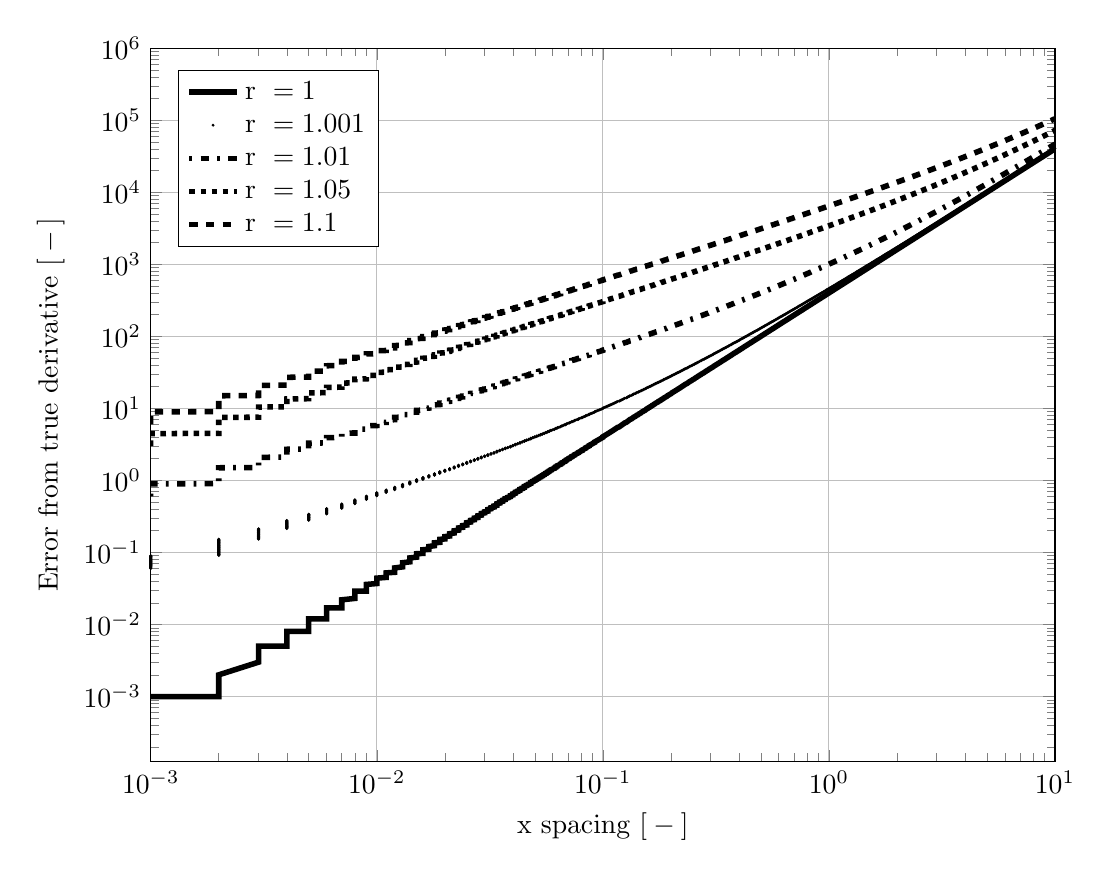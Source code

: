 % This file was created by matlab2tikz v0.1.4.
% Copyright (c) 2008--2011, Nico Schlömer <nico.schloemer@gmail.com>
% All rights reserved.
% 
% The latest updates can be retrieved from
%   http://www.mathworks.com/matlabcentral/fileexchange/22022-matlab2tikz
% where you can also make suggestions and rate matlab2tikz.
% 
\begin{tikzpicture}

\begin{loglogaxis}[%
scale only axis,
width=4.521in,
height=3.566in,
xmin=0.001, xmax=10,
ymin=0.0, ymax=1e+06,
xminorticks=true,
yminorticks=true,
xlabel={$\text{x spacing [}-\text{]}$},
ylabel={$\text{Error from true derivative [}-\text{]}$},
xmajorgrids,
ymajorgrids,
legend entries={$\text{r }= 1$,$\text{r }= 1.001$,$\text{r }= 1.01$,$\text{r }= 1.05$,$\text{r }= 1.1$},
legend style={at={(0.03,0.97)},anchor=north west,nodes=right}]
\addplot [
color=black,
solid,
line width=2.0pt
]
coordinates{
 (0.001,0.0)(0.001,0.0)(0.001,0.0)(0.001,0.0)(0.001,0.0)(0.001,0.0)(0.001,0.0)(0.001,0.0)(0.001,0.0)(0.001,0.0)(0.001,0.0)(0.001,0.001)(0.001,0.001)(0.001,0.001)(0.001,0.001)(0.001,0.001)(0.001,0.001)(0.001,0.001)(0.001,0.001)(0.001,0.001)(0.001,0.001)(0.001,0.001)(0.001,0.001)(0.001,0.001)(0.001,0.001)(0.001,0.001)(0.001,0.001)(0.001,0.001)(0.001,0.001)(0.001,0.001)(0.001,0.001)(0.001,0.001)(0.001,0.001)(0.001,0.001)(0.001,0.001)(0.001,0.001)(0.001,0.001)(0.001,0.001)(0.001,0.001)(0.001,0.001)(0.001,0.001)(0.001,0.001)(0.001,0.001)(0.001,0.001)(0.002,0.001)(0.002,0.001)(0.002,0.001)(0.002,0.001)(0.002,0.001)(0.002,0.001)(0.002,0.001)(0.002,0.001)(0.002,0.001)(0.002,0.001)(0.002,0.001)(0.002,0.001)(0.002,0.001)(0.002,0.001)(0.002,0.001)(0.002,0.001)(0.002,0.001)(0.002,0.001)(0.002,0.001)(0.002,0.001)(0.002,0.001)(0.002,0.001)(0.002,0.001)(0.002,0.001)(0.002,0.001)(0.002,0.001)(0.002,0.001)(0.002,0.001)(0.002,0.002)(0.002,0.002)(0.002,0.002)(0.002,0.002)(0.002,0.002)(0.002,0.002)(0.002,0.002)(0.002,0.002)(0.002,0.002)(0.002,0.002)(0.002,0.002)(0.002,0.002)(0.002,0.002)(0.002,0.002)(0.002,0.002)(0.002,0.002)(0.002,0.002)(0.002,0.002)(0.002,0.002)(0.002,0.002)(0.002,0.002)(0.002,0.002)(0.002,0.002)(0.002,0.002)(0.002,0.002)(0.002,0.002)(0.002,0.002)(0.002,0.002)(0.003,0.003)(0.003,0.003)(0.003,0.003)(0.003,0.003)(0.003,0.003)(0.003,0.003)(0.003,0.003)(0.003,0.003)(0.003,0.003)(0.003,0.003)(0.003,0.003)(0.003,0.003)(0.003,0.003)(0.003,0.003)(0.003,0.003)(0.003,0.003)(0.003,0.003)(0.003,0.003)(0.003,0.004)(0.003,0.004)(0.003,0.004)(0.003,0.004)(0.003,0.004)(0.003,0.004)(0.003,0.004)(0.003,0.004)(0.003,0.004)(0.003,0.004)(0.003,0.004)(0.003,0.004)(0.003,0.004)(0.003,0.004)(0.003,0.005)(0.003,0.005)(0.003,0.005)(0.003,0.005)(0.004,0.005)(0.004,0.005)(0.004,0.005)(0.004,0.005)(0.004,0.005)(0.004,0.005)(0.004,0.005)(0.004,0.006)(0.004,0.006)(0.004,0.006)(0.004,0.006)(0.004,0.006)(0.004,0.006)(0.004,0.006)(0.004,0.006)(0.004,0.006)(0.004,0.007)(0.004,0.007)(0.004,0.007)(0.004,0.007)(0.004,0.007)(0.004,0.007)(0.004,0.007)(0.004,0.008)(0.004,0.008)(0.004,0.008)(0.004,0.008)(0.004,0.008)(0.005,0.008)(0.005,0.008)(0.005,0.009)(0.005,0.009)(0.005,0.009)(0.005,0.009)(0.005,0.009)(0.005,0.009)(0.005,0.01)(0.005,0.01)(0.005,0.01)(0.005,0.01)(0.005,0.01)(0.005,0.01)(0.005,0.011)(0.005,0.011)(0.005,0.011)(0.005,0.011)(0.005,0.011)(0.005,0.012)(0.005,0.012)(0.006,0.012)(0.006,0.012)(0.006,0.013)(0.006,0.013)(0.006,0.013)(0.006,0.013)(0.006,0.014)(0.006,0.014)(0.006,0.014)(0.006,0.014)(0.006,0.015)(0.006,0.015)(0.006,0.015)(0.006,0.015)(0.006,0.016)(0.006,0.016)(0.006,0.016)(0.006,0.017)(0.006,0.017)(0.007,0.017)(0.007,0.018)(0.007,0.018)(0.007,0.018)(0.007,0.019)(0.007,0.019)(0.007,0.019)(0.007,0.02)(0.007,0.02)(0.007,0.02)(0.007,0.021)(0.007,0.021)(0.007,0.021)(0.007,0.022)(0.007,0.022)(0.008,0.023)(0.008,0.023)(0.008,0.024)(0.008,0.024)(0.008,0.024)(0.008,0.025)(0.008,0.025)(0.008,0.026)(0.008,0.026)(0.008,0.027)(0.008,0.027)(0.008,0.028)(0.008,0.028)(0.008,0.029)(0.009,0.029)(0.009,0.03)(0.009,0.03)(0.009,0.031)(0.009,0.032)(0.009,0.032)(0.009,0.033)(0.009,0.033)(0.009,0.034)(0.009,0.035)(0.009,0.035)(0.009,0.036)(0.01,0.037)(0.01,0.037)(0.01,0.038)(0.01,0.039)(0.01,0.039)(0.01,0.04)(0.01,0.041)(0.01,0.042)(0.01,0.042)(0.01,0.043)(0.01,0.044)(0.011,0.045)(0.011,0.046)(0.011,0.047)(0.011,0.047)(0.011,0.048)(0.011,0.049)(0.011,0.05)(0.011,0.051)(0.011,0.052)(0.012,0.053)(0.012,0.054)(0.012,0.055)(0.012,0.056)(0.012,0.057)(0.012,0.058)(0.012,0.059)(0.012,0.06)(0.012,0.061)(0.013,0.063)(0.013,0.064)(0.013,0.065)(0.013,0.066)(0.013,0.067)(0.013,0.069)(0.013,0.07)(0.013,0.071)(0.013,0.072)(0.014,0.074)(0.014,0.075)(0.014,0.077)(0.014,0.078)(0.014,0.079)(0.014,0.081)(0.014,0.082)(0.014,0.084)(0.015,0.086)(0.015,0.087)(0.015,0.089)(0.015,0.09)(0.015,0.092)(0.015,0.094)(0.015,0.096)(0.016,0.097)(0.016,0.099)(0.016,0.101)(0.016,0.103)(0.016,0.105)(0.016,0.107)(0.016,0.109)(0.017,0.111)(0.017,0.113)(0.017,0.115)(0.017,0.117)(0.017,0.119)(0.017,0.121)(0.018,0.124)(0.018,0.126)(0.018,0.128)(0.018,0.131)(0.018,0.133)(0.018,0.136)(0.019,0.138)(0.019,0.141)(0.019,0.143)(0.019,0.146)(0.019,0.149)(0.019,0.152)(0.02,0.154)(0.02,0.157)(0.02,0.16)(0.02,0.163)(0.02,0.166)(0.021,0.169)(0.021,0.172)(0.021,0.176)(0.021,0.179)(0.021,0.182)(0.022,0.186)(0.022,0.189)(0.022,0.193)(0.022,0.196)(0.022,0.2)(0.023,0.204)(0.023,0.207)(0.023,0.211)(0.023,0.215)(0.023,0.219)(0.024,0.223)(0.024,0.227)(0.024,0.232)(0.024,0.236)(0.025,0.24)(0.025,0.245)(0.025,0.249)(0.025,0.254)(0.025,0.259)(0.026,0.264)(0.026,0.268)(0.026,0.273)(0.026,0.279)(0.027,0.284)(0.027,0.289)(0.027,0.294)(0.027,0.3)(0.028,0.305)(0.028,0.311)(0.028,0.317)(0.028,0.323)(0.029,0.329)(0.029,0.335)(0.029,0.341)(0.029,0.348)(0.03,0.354)(0.03,0.361)(0.03,0.367)(0.031,0.374)(0.031,0.381)(0.031,0.388)(0.031,0.395)(0.032,0.403)(0.032,0.41)(0.032,0.418)(0.033,0.426)(0.033,0.434)(0.033,0.442)(0.034,0.45)(0.034,0.458)(0.034,0.467)(0.034,0.475)(0.035,0.484)(0.035,0.493)(0.035,0.503)(0.036,0.512)(0.036,0.521)(0.036,0.531)(0.037,0.541)(0.037,0.551)(0.037,0.561)(0.038,0.572)(0.038,0.582)(0.039,0.593)(0.039,0.604)(0.039,0.616)(0.04,0.627)(0.04,0.639)(0.04,0.651)(0.041,0.663)(0.041,0.675)(0.041,0.688)(0.042,0.7)(0.042,0.713)(0.043,0.727)(0.043,0.74)(0.043,0.754)(0.044,0.768)(0.044,0.782)(0.045,0.797)(0.045,0.812)(0.045,0.827)(0.046,0.842)(0.046,0.858)(0.047,0.874)(0.047,0.89)(0.048,0.907)(0.048,0.923)(0.048,0.941)(0.049,0.958)(0.049,0.976)(0.05,0.994)(0.05,1.013)(0.051,1.032)(0.051,1.051)(0.052,1.07)(0.052,1.09)(0.053,1.11)(0.053,1.131)(0.054,1.152)(0.054,1.174)(0.055,1.195)(0.055,1.218)(0.056,1.24)(0.056,1.263)(0.057,1.287)(0.057,1.311)(0.058,1.335)(0.058,1.36)(0.059,1.385)(0.059,1.411)(0.06,1.438)(0.061,1.464)(0.061,1.492)(0.062,1.519)(0.062,1.548)(0.063,1.576)(0.063,1.606)(0.064,1.636)(0.065,1.666)(0.065,1.697)(0.066,1.729)(0.066,1.761)(0.067,1.794)(0.068,1.827)(0.068,1.861)(0.069,1.896)(0.069,1.931)(0.07,1.967)(0.071,2.003)(0.071,2.041)(0.072,2.079)(0.073,2.117)(0.073,2.157)(0.074,2.197)(0.075,2.238)(0.075,2.279)(0.076,2.322)(0.077,2.365)(0.078,2.409)(0.078,2.454)(0.079,2.5)(0.08,2.546)(0.081,2.593)(0.081,2.642)(0.082,2.691)(0.083,2.741)(0.084,2.792)(0.084,2.844)(0.085,2.897)(0.086,2.951)(0.087,3.006)(0.087,3.062)(0.088,3.119)(0.089,3.177)(0.09,3.236)(0.091,3.296)(0.092,3.357)(0.092,3.42)(0.093,3.483)(0.094,3.548)(0.095,3.614)(0.096,3.681)(0.097,3.75)(0.098,3.82)(0.099,3.891)(0.1,3.963)(0.1,4.037)(0.101,4.112)(0.102,4.189)(0.103,4.267)(0.104,4.346)(0.105,4.427)(0.106,4.509)(0.107,4.593)(0.108,4.679)(0.109,4.766)(0.11,4.854)(0.111,4.945)(0.112,5.037)(0.113,5.131)(0.114,5.226)(0.115,5.323)(0.116,5.422)(0.118,5.523)(0.119,5.626)(0.12,5.731)(0.121,5.837)(0.122,5.946)(0.123,6.057)(0.124,6.169)(0.125,6.284)(0.127,6.401)(0.128,6.52)(0.129,6.642)(0.13,6.765)(0.131,6.891)(0.132,7.019)(0.134,7.15)(0.135,7.283)(0.136,7.419)(0.137,7.557)(0.139,7.697)(0.14,7.841)(0.141,7.987)(0.143,8.135)(0.144,8.287)(0.145,8.441)(0.147,8.598)(0.148,8.758)(0.149,8.921)(0.151,9.087)(0.152,9.256)(0.154,9.428)(0.155,9.604)(0.156,9.782)(0.158,9.965)(0.159,10.15)(0.161,10.339)(0.162,10.531)(0.164,10.727)(0.165,10.927)(0.167,11.13)(0.168,11.337)(0.17,11.548)(0.171,11.763)(0.173,11.982)(0.175,12.205)(0.176,12.432)(0.178,12.664)(0.18,12.899)(0.181,13.139)(0.183,13.384)(0.185,13.633)(0.186,13.887)(0.188,14.145)(0.19,14.408)(0.192,14.677)(0.193,14.95)(0.195,15.228)(0.197,15.511)(0.199,15.8)(0.201,16.094)(0.202,16.393)(0.204,16.699)(0.206,17.009)(0.208,17.326)(0.21,17.648)(0.212,17.977)(0.214,18.311)(0.216,18.652)(0.218,18.999)(0.22,19.353)(0.222,19.713)(0.224,20.08)(0.226,20.454)(0.228,20.834)(0.23,21.222)(0.232,21.617)(0.235,22.019)(0.237,22.429)(0.239,22.846)(0.241,23.271)(0.243,23.705)(0.246,24.146)(0.248,24.595)(0.25,25.053)(0.253,25.519)(0.255,25.994)(0.257,26.478)(0.26,26.971)(0.262,27.472)(0.264,27.984)(0.267,28.505)(0.269,29.035)(0.272,29.575)(0.274,30.126)(0.277,30.686)(0.28,31.257)(0.282,31.839)(0.285,32.432)(0.287,33.035)(0.29,33.65)(0.293,34.276)(0.295,34.914)(0.298,35.564)(0.301,36.226)(0.304,36.9)(0.307,37.587)(0.309,38.286)(0.312,38.999)(0.315,39.724)(0.318,40.464)(0.321,41.217)(0.324,41.984)(0.327,42.765)(0.33,43.561)(0.333,44.372)(0.336,45.197)(0.339,46.038)(0.342,46.895)(0.346,47.768)(0.349,48.657)(0.352,49.562)(0.355,50.485)(0.359,51.424)(0.362,52.381)(0.365,53.356)(0.369,54.349)(0.372,55.361)(0.375,56.391)(0.379,57.44)(0.382,58.509)(0.386,59.598)(0.39,60.707)(0.393,61.837)(0.397,62.988)(0.401,64.16)(0.404,65.354)(0.408,66.57)(0.412,67.809)(0.416,69.071)(0.419,70.357)(0.423,71.666)(0.427,73.0)(0.431,74.358)(0.435,75.742)(0.439,77.152)(0.443,78.588)(0.447,80.05)(0.451,81.54)(0.456,83.057)(0.46,84.603)(0.464,86.177)(0.468,87.781)(0.473,89.415)(0.477,91.079)(0.482,92.774)(0.486,94.5)(0.491,96.259)(0.495,98.05)(0.5,99.875)(0.504,101.734)(0.509,103.627)(0.514,105.556)(0.518,107.52)(0.523,109.521)(0.528,111.559)(0.533,113.635)(0.538,115.75)(0.543,117.904)(0.548,120.098)(0.553,122.334)(0.558,124.61)(0.563,126.929)(0.569,129.291)(0.574,131.697)(0.579,134.148)(0.584,136.645)(0.59,139.188)(0.595,141.778)(0.601,144.417)(0.606,147.104)(0.612,149.842)(0.618,152.631)(0.623,155.471)(0.629,158.364)(0.635,161.312)(0.641,164.314)(0.647,167.372)(0.653,170.486)(0.659,173.659)(0.665,176.891)(0.671,180.183)(0.677,183.536)(0.684,186.952)(0.69,190.431)(0.696,193.975)(0.703,197.585)(0.709,201.262)(0.716,205.007)(0.723,208.823)(0.729,212.709)(0.736,216.667)(0.743,220.7)(0.75,224.807)(0.757,228.991)(0.764,233.252)(0.771,237.593)(0.778,242.015)(0.785,246.519)(0.792,251.106)(0.8,255.78)(0.807,260.54)(0.815,265.388)(0.822,270.327)(0.83,275.358)(0.837,280.483)(0.845,285.702)(0.853,291.019)(0.861,296.435)(0.869,301.952)(0.877,307.571)(0.885,313.295)(0.893,319.126)(0.901,325.065)(0.91,331.114)(0.918,337.276)(0.927,343.553)(0.935,349.947)(0.944,356.459)(0.953,363.093)(0.962,369.85)(0.97,376.733)(0.979,383.744)(0.989,390.886)(0.998,398.16)(1.007,405.57)(1.016,413.118)(1.026,420.806)(1.035,428.637)(1.045,436.614)(1.054,444.74)(1.064,453.017)(1.074,461.447)(1.084,470.035)(1.094,478.782)(1.104,487.693)(1.114,496.769)(1.125,506.013)(1.135,515.43)(1.146,525.023)(1.156,534.793)(1.167,544.746)(1.178,554.884)(1.189,565.21)(1.2,575.729)(1.211,586.443)(1.222,597.357)(1.233,608.474)(1.245,619.798)(1.256,631.333)(1.268,643.082)(1.28,655.05)(1.292,667.24)(1.304,679.658)(1.316,692.306)(1.328,705.19)(1.34,718.314)(1.352,731.682)(1.365,745.299)(1.378,759.169)(1.39,773.297)(1.403,787.688)(1.416,802.347)(1.429,817.279)(1.443,832.489)(1.456,847.981)(1.469,863.762)(1.483,879.837)(1.497,896.211)(1.511,912.89)(1.525,929.879)(1.539,947.184)(1.553,964.811)(1.567,982.767)(1.582,1001.06)(1.597,1019.69)(1.611,1038.66)(1.626,1057.99)(1.641,1077.68)(1.657,1097.74)(1.672,1118.17)(1.687,1138.98)(1.703,1160.17)(1.719,1181.76)(1.735,1203.76)(1.751,1226.16)(1.767,1248.98)(1.783,1272.22)(1.8,1295.9)(1.817,1320.01)(1.833,1344.58)(1.85,1369.6)(1.868,1395.09)(1.885,1421.05)(1.902,1447.5)(1.92,1474.44)(1.938,1501.88)(1.956,1529.83)(1.974,1558.3)(1.992,1587.3)(2.01,1616.84)(2.029,1646.93)(2.048,1677.58)(2.067,1708.8)(2.086,1740.6)(2.105,1772.99)(2.125,1805.99)(2.145,1839.6)(2.164,1873.83)(2.184,1908.7)(2.205,1944.23)(2.225,1980.41)(2.246,2017.26)(2.267,2054.81)(2.287,2093.05)(2.309,2132)(2.33,2171.67)(2.352,2212.09)(2.373,2253.26)(2.395,2295.19)(2.418,2337.9)(2.44,2381.41)(2.463,2425.73)(2.485,2470.88)(2.508,2516.86)(2.532,2563.7)(2.555,2611.41)(2.579,2660.01)(2.603,2709.51)(2.627,2759.93)(2.651,2811.3)(2.676,2863.62)(2.7,2916.91)(2.725,2971.19)(2.751,3026.49)(2.776,3082.81)(2.802,3140.18)(2.828,3198.62)(2.854,3258.15)(2.88,3318.78)(2.907,3380.55)(2.934,3443.46)(2.961,3507.54)(2.989,3572.82)(3.016,3639.31)(3.044,3707.04)(3.072,3776.03)(3.101,3846.3)(3.13,3917.88)(3.159,3990.79)(3.188,4065.06)(3.217,4140.71)(3.247,4217.77)(3.277,4296.26)(3.308,4376.22)(3.338,4457.66)(3.369,4540.62)(3.4,4625.12)(3.432,4711.19)(3.464,4798.87)(3.496,4888.18)(3.528,4979.15)(3.561,5071.81)(3.594,5166.2)(3.627,5262.34)(3.661,5360.28)(3.695,5460.03)(3.729,5561.64)(3.763,5665.15)(3.798,5770.58)(3.833,5877.97)(3.869,5987.36)(3.905,6098.78)(3.941,6212.28)(3.977,6327.89)(4.014,6445.66)(4.051,6565.61)(4.089,6687.8)(4.127,6812.26)(4.165,6939.04)(4.204,7068.17)(4.243,7199.71)(4.282,7333.7)(4.322,7470.18)(4.362,7609.2)(4.402,7750.81)(4.443,7895.06)(4.484,8041.99)(4.525,8191.65)(4.567,8344.1)(4.61,8499.38)(4.652,8657.56)(4.695,8818.67)(4.739,8982.79)(4.783,9149.96)(4.827,9320.25)(4.872,9493.7)(4.917,9670.38)(4.962,9850.34)(5.008,10033.7)(5.055,10220.4)(5.102,10410.6)(5.149,10604.3)(5.197,10801.7)(5.245,11002.7)(5.293,11207.5)(5.342,11416)(5.392,11628.5)(5.442,11844.9)(5.492,12065.3)(5.543,12289.9)(5.594,12518.6)(5.646,12751.6)(5.698,12988.9)(5.751,13230.6)(5.804,13476.8)(5.858,13727.6)(5.913,13983.1)(5.967,14243.3)(6.023,14508.4)(6.078,14778.4)(6.135,15053.4)(6.191,15333.6)(6.249,15618.9)(6.307,15909.6)(6.365,16205.7)(6.424,16507.3)(6.484,16814.5)(6.544,17127.4)(6.604,17446.2)(6.665,17770.8)(6.727,18101.5)(6.789,18438.4)(6.852,18781.6)(6.916,19131.1)(6.98,19487.1)(7.044,19849.8)(7.11,20219.2)(7.176,20595.5)(7.242,20978.8)(7.309,21369.2)(7.377,21766.9)(7.445,22171.9)(7.514,22584.6)(7.584,23004.9)(7.654,23433)(7.725,23869.1)(7.796,24313.3)(7.869,24765.8)(7.941,25226.7)(8.015,25696.1)(8.089,26174.3)(8.164,26661.5)(8.24,27157.6)(8.316,27663)(8.393,28177.8)(8.471,28702.2)(8.549,29236.4)(8.629,29780.5)(8.708,30334.7)(8.789,30899.2)(8.87,31474.3)(8.953,32060)(9.036,32656.7)(9.119,33264.4)(9.204,33883.5)(9.289,34514.1)(9.375,35156.4)(9.462,35810.6)(9.549,36477.1)(9.638,37155.9)(9.727,37847.4)(9.817,38551.7)(9.908,39269.2)(10,40000) 
};

\addplot [
color=black,
mark size=0.3pt,
only marks,
mark=*,
mark options={solid}
]
coordinates{
 (0.001,0.06)(0.001,0.061)(0.001,0.062)(0.001,0.062)(0.001,0.063)(0.001,0.063)(0.001,0.064)(0.001,0.064)(0.001,0.065)(0.001,0.066)(0.001,0.066)(0.001,0.067)(0.001,0.068)(0.001,0.068)(0.001,0.069)(0.001,0.069)(0.001,0.07)(0.001,0.071)(0.001,0.071)(0.001,0.072)(0.001,0.073)(0.001,0.073)(0.001,0.074)(0.001,0.075)(0.001,0.075)(0.001,0.076)(0.001,0.077)(0.001,0.078)(0.001,0.078)(0.001,0.079)(0.001,0.08)(0.001,0.081)(0.001,0.081)(0.001,0.082)(0.001,0.083)(0.001,0.084)(0.001,0.084)(0.001,0.085)(0.001,0.086)(0.001,0.087)(0.001,0.088)(0.001,0.088)(0.001,0.089)(0.001,0.09)(0.002,0.091)(0.002,0.092)(0.002,0.093)(0.002,0.094)(0.002,0.094)(0.002,0.095)(0.002,0.096)(0.002,0.097)(0.002,0.098)(0.002,0.099)(0.002,0.1)(0.002,0.101)(0.002,0.102)(0.002,0.103)(0.002,0.104)(0.002,0.105)(0.002,0.106)(0.002,0.107)(0.002,0.108)(0.002,0.109)(0.002,0.11)(0.002,0.111)(0.002,0.112)(0.002,0.113)(0.002,0.114)(0.002,0.115)(0.002,0.116)(0.002,0.117)(0.002,0.118)(0.002,0.119)(0.002,0.12)(0.002,0.121)(0.002,0.123)(0.002,0.124)(0.002,0.125)(0.002,0.126)(0.002,0.127)(0.002,0.128)(0.002,0.13)(0.002,0.131)(0.002,0.132)(0.002,0.133)(0.002,0.135)(0.002,0.136)(0.002,0.137)(0.002,0.138)(0.002,0.14)(0.002,0.141)(0.002,0.142)(0.002,0.144)(0.002,0.145)(0.002,0.146)(0.002,0.148)(0.002,0.149)(0.002,0.151)(0.002,0.152)(0.003,0.153)(0.003,0.155)(0.003,0.156)(0.003,0.158)(0.003,0.159)(0.003,0.161)(0.003,0.162)(0.003,0.164)(0.003,0.165)(0.003,0.167)(0.003,0.168)(0.003,0.17)(0.003,0.172)(0.003,0.173)(0.003,0.175)(0.003,0.177)(0.003,0.178)(0.003,0.18)(0.003,0.182)(0.003,0.183)(0.003,0.185)(0.003,0.187)(0.003,0.189)(0.003,0.19)(0.003,0.192)(0.003,0.194)(0.003,0.196)(0.003,0.198)(0.003,0.2)(0.003,0.201)(0.003,0.203)(0.003,0.205)(0.003,0.207)(0.003,0.209)(0.003,0.211)(0.003,0.213)(0.004,0.215)(0.004,0.217)(0.004,0.219)(0.004,0.221)(0.004,0.223)(0.004,0.226)(0.004,0.228)(0.004,0.23)(0.004,0.232)(0.004,0.234)(0.004,0.236)(0.004,0.239)(0.004,0.241)(0.004,0.243)(0.004,0.246)(0.004,0.248)(0.004,0.25)(0.004,0.253)(0.004,0.255)(0.004,0.257)(0.004,0.26)(0.004,0.262)(0.004,0.265)(0.004,0.267)(0.004,0.27)(0.004,0.273)(0.004,0.275)(0.004,0.278)(0.005,0.28)(0.005,0.283)(0.005,0.286)(0.005,0.288)(0.005,0.291)(0.005,0.294)(0.005,0.297)(0.005,0.3)(0.005,0.303)(0.005,0.305)(0.005,0.308)(0.005,0.311)(0.005,0.314)(0.005,0.317)(0.005,0.32)(0.005,0.323)(0.005,0.326)(0.005,0.33)(0.005,0.333)(0.005,0.336)(0.005,0.339)(0.006,0.342)(0.006,0.346)(0.006,0.349)(0.006,0.352)(0.006,0.356)(0.006,0.359)(0.006,0.363)(0.006,0.366)(0.006,0.37)(0.006,0.373)(0.006,0.377)(0.006,0.38)(0.006,0.384)(0.006,0.388)(0.006,0.391)(0.006,0.395)(0.006,0.399)(0.006,0.403)(0.006,0.407)(0.007,0.411)(0.007,0.415)(0.007,0.419)(0.007,0.423)(0.007,0.427)(0.007,0.431)(0.007,0.435)(0.007,0.439)(0.007,0.444)(0.007,0.448)(0.007,0.452)(0.007,0.457)(0.007,0.461)(0.007,0.466)(0.007,0.47)(0.008,0.475)(0.008,0.479)(0.008,0.484)(0.008,0.489)(0.008,0.493)(0.008,0.498)(0.008,0.503)(0.008,0.508)(0.008,0.513)(0.008,0.518)(0.008,0.523)(0.008,0.528)(0.008,0.533)(0.008,0.538)(0.009,0.544)(0.009,0.549)(0.009,0.554)(0.009,0.56)(0.009,0.565)(0.009,0.571)(0.009,0.576)(0.009,0.582)(0.009,0.588)(0.009,0.593)(0.009,0.599)(0.009,0.605)(0.01,0.611)(0.01,0.617)(0.01,0.623)(0.01,0.629)(0.01,0.635)(0.01,0.642)(0.01,0.648)(0.01,0.654)(0.01,0.661)(0.01,0.667)(0.01,0.674)(0.011,0.681)(0.011,0.687)(0.011,0.694)(0.011,0.701)(0.011,0.708)(0.011,0.715)(0.011,0.722)(0.011,0.729)(0.011,0.736)(0.012,0.744)(0.012,0.751)(0.012,0.758)(0.012,0.766)(0.012,0.774)(0.012,0.781)(0.012,0.789)(0.012,0.797)(0.012,0.805)(0.013,0.813)(0.013,0.821)(0.013,0.829)(0.013,0.838)(0.013,0.846)(0.013,0.854)(0.013,0.863)(0.013,0.872)(0.013,0.88)(0.014,0.889)(0.014,0.898)(0.014,0.907)(0.014,0.916)(0.014,0.925)(0.014,0.935)(0.014,0.944)(0.014,0.954)(0.015,0.963)(0.015,0.973)(0.015,0.983)(0.015,0.993)(0.015,1.003)(0.015,1.013)(0.015,1.023)(0.016,1.034)(0.016,1.044)(0.016,1.055)(0.016,1.065)(0.016,1.076)(0.016,1.087)(0.016,1.098)(0.017,1.109)(0.017,1.121)(0.017,1.132)(0.017,1.144)(0.017,1.155)(0.017,1.167)(0.018,1.179)(0.018,1.191)(0.018,1.204)(0.018,1.216)(0.018,1.228)(0.018,1.241)(0.019,1.254)(0.019,1.267)(0.019,1.28)(0.019,1.293)(0.019,1.306)(0.019,1.32)(0.02,1.333)(0.02,1.347)(0.02,1.361)(0.02,1.375)(0.02,1.389)(0.021,1.404)(0.021,1.418)(0.021,1.433)(0.021,1.448)(0.021,1.463)(0.022,1.479)(0.022,1.494)(0.022,1.51)(0.022,1.525)(0.022,1.541)(0.023,1.557)(0.023,1.574)(0.023,1.59)(0.023,1.607)(0.023,1.624)(0.024,1.641)(0.024,1.658)(0.024,1.676)(0.024,1.693)(0.025,1.711)(0.025,1.729)(0.025,1.748)(0.025,1.766)(0.025,1.785)(0.026,1.804)(0.026,1.823)(0.026,1.843)(0.026,1.862)(0.027,1.882)(0.027,1.902)(0.027,1.922)(0.027,1.943)(0.028,1.964)(0.028,1.985)(0.028,2.006)(0.028,2.028)(0.029,2.049)(0.029,2.072)(0.029,2.094)(0.029,2.116)(0.03,2.139)(0.03,2.162)(0.03,2.186)(0.031,2.21)(0.031,2.233)(0.031,2.258)(0.031,2.282)(0.032,2.307)(0.032,2.332)(0.032,2.358)(0.033,2.383)(0.033,2.409)(0.033,2.436)(0.034,2.463)(0.034,2.49)(0.034,2.517)(0.034,2.545)(0.035,2.573)(0.035,2.601)(0.035,2.63)(0.036,2.659)(0.036,2.688)(0.036,2.718)(0.037,2.748)(0.037,2.779)(0.037,2.81)(0.038,2.841)(0.038,2.872)(0.039,2.905)(0.039,2.937)(0.039,2.97)(0.04,3.003)(0.04,3.037)(0.04,3.071)(0.041,3.105)(0.041,3.14)(0.041,3.176)(0.042,3.212)(0.042,3.248)(0.043,3.285)(0.043,3.322)(0.043,3.36)(0.044,3.398)(0.044,3.436)(0.045,3.476)(0.045,3.515)(0.045,3.555)(0.046,3.596)(0.046,3.637)(0.047,3.679)(0.047,3.721)(0.048,3.764)(0.048,3.807)(0.048,3.851)(0.049,3.896)(0.049,3.941)(0.05,3.986)(0.05,4.033)(0.051,4.079)(0.051,4.127)(0.052,4.175)(0.052,4.224)(0.053,4.273)(0.053,4.323)(0.054,4.374)(0.054,4.425)(0.055,4.477)(0.055,4.529)(0.056,4.583)(0.056,4.637)(0.057,4.692)(0.057,4.747)(0.058,4.803)(0.058,4.86)(0.059,4.918)(0.059,4.977)(0.06,5.036)(0.061,5.096)(0.061,5.157)(0.062,5.219)(0.062,5.281)(0.063,5.345)(0.063,5.409)(0.064,5.474)(0.065,5.54)(0.065,5.607)(0.066,5.675)(0.066,5.743)(0.067,5.813)(0.068,5.884)(0.068,5.955)(0.069,6.028)(0.069,6.101)(0.07,6.176)(0.071,6.252)(0.071,6.328)(0.072,6.406)(0.073,6.485)(0.073,6.565)(0.074,6.646)(0.075,6.728)(0.075,6.811)(0.076,6.895)(0.077,6.981)(0.078,7.068)(0.078,7.156)(0.079,7.245)(0.08,7.335)(0.081,7.427)(0.081,7.52)(0.082,7.615)(0.083,7.71)(0.084,7.807)(0.084,7.906)(0.085,8.006)(0.086,8.107)(0.087,8.21)(0.087,8.314)(0.088,8.419)(0.089,8.527)(0.09,8.635)(0.091,8.746)(0.092,8.857)(0.092,8.971)(0.093,9.086)(0.094,9.203)(0.095,9.321)(0.096,9.441)(0.097,9.563)(0.098,9.687)(0.099,9.812)(0.1,9.94)(0.1,10.069)(0.101,10.2)(0.102,10.333)(0.103,10.468)(0.104,10.605)(0.105,10.743)(0.106,10.884)(0.107,11.027)(0.108,11.172)(0.109,11.32)(0.11,11.469)(0.111,11.621)(0.112,11.775)(0.113,11.931)(0.114,12.089)(0.115,12.25)(0.116,12.414)(0.118,12.579)(0.119,12.748)(0.12,12.918)(0.121,13.092)(0.122,13.267)(0.123,13.446)(0.124,13.627)(0.125,13.811)(0.127,13.998)(0.128,14.187)(0.129,14.38)(0.13,14.575)(0.131,14.774)(0.132,14.975)(0.134,15.179)(0.135,15.387)(0.136,15.597)(0.137,15.811)(0.139,16.028)(0.14,16.249)(0.141,16.473)(0.143,16.7)(0.144,16.931)(0.145,17.165)(0.147,17.403)(0.148,17.645)(0.149,17.89)(0.151,18.139)(0.152,18.392)(0.154,18.649)(0.155,18.91)(0.156,19.175)(0.158,19.445)(0.159,19.718)(0.161,19.995)(0.162,20.277)(0.164,20.564)(0.165,20.855)(0.167,21.15)(0.168,21.45)(0.17,21.755)(0.171,22.064)(0.173,22.379)(0.175,22.698)(0.176,23.023)(0.178,23.352)(0.18,23.687)(0.181,24.027)(0.183,24.373)(0.185,24.724)(0.186,25.08)(0.188,25.442)(0.19,25.81)(0.192,26.184)(0.193,26.564)(0.195,26.95)(0.197,27.342)(0.199,27.741)(0.201,28.145)(0.202,28.557)(0.204,28.974)(0.206,29.399)(0.208,29.831)(0.21,30.269)(0.212,30.715)(0.214,31.167)(0.216,31.627)(0.218,32.095)(0.22,32.57)(0.222,33.053)(0.224,33.543)(0.226,34.042)(0.228,34.548)(0.23,35.063)(0.232,35.587)(0.235,36.119)(0.237,36.659)(0.239,37.209)(0.241,37.767)(0.243,38.335)(0.246,38.911)(0.248,39.498)(0.25,40.094)(0.253,40.7)(0.255,41.315)(0.257,41.941)(0.26,42.578)(0.262,43.224)(0.264,43.882)(0.267,44.55)(0.269,45.229)(0.272,45.92)(0.274,46.622)(0.277,47.336)(0.28,48.061)(0.282,48.799)(0.285,49.549)(0.287,50.311)(0.29,51.086)(0.293,51.874)(0.295,52.676)(0.298,53.49)(0.301,54.318)(0.304,55.16)(0.307,56.017)(0.309,56.887)(0.312,57.772)(0.315,58.672)(0.318,59.587)(0.321,60.518)(0.324,61.464)(0.327,62.426)(0.33,63.405)(0.333,64.4)(0.336,65.411)(0.339,66.44)(0.342,67.486)(0.346,68.55)(0.349,69.632)(0.352,70.732)(0.355,71.851)(0.359,72.989)(0.362,74.146)(0.365,75.323)(0.369,76.52)(0.372,77.738)(0.375,78.976)(0.379,80.235)(0.382,81.515)(0.386,82.818)(0.39,84.143)(0.393,85.49)(0.397,86.861)(0.401,88.254)(0.404,89.672)(0.408,91.114)(0.412,92.581)(0.416,94.073)(0.419,95.591)(0.423,97.135)(0.427,98.705)(0.431,100.302)(0.435,101.927)(0.439,103.58)(0.443,105.261)(0.447,106.971)(0.451,108.711)(0.456,110.481)(0.46,112.282)(0.464,114.113)(0.468,115.977)(0.473,117.872)(0.477,119.801)(0.482,121.763)(0.486,123.759)(0.491,125.789)(0.495,127.855)(0.5,129.957)(0.504,132.095)(0.509,134.27)(0.514,136.484)(0.518,138.736)(0.523,141.027)(0.528,143.358)(0.533,145.729)(0.538,148.142)(0.543,150.598)(0.548,153.096)(0.553,155.638)(0.558,158.224)(0.563,160.855)(0.569,163.533)(0.574,166.258)(0.579,169.03)(0.584,171.851)(0.59,174.721)(0.595,177.642)(0.601,180.614)(0.606,183.638)(0.612,186.715)(0.618,189.847)(0.623,193.034)(0.629,196.276)(0.635,199.576)(0.641,202.934)(0.647,206.351)(0.653,209.829)(0.659,213.367)(0.665,216.969)(0.671,220.634)(0.677,224.363)(0.684,228.159)(0.69,232.021)(0.696,235.952)(0.703,239.953)(0.709,244.024)(0.716,248.168)(0.723,252.385)(0.729,256.676)(0.736,261.044)(0.743,265.489)(0.75,270.014)(0.757,274.618)(0.764,279.304)(0.771,284.074)(0.778,288.928)(0.785,293.869)(0.792,298.898)(0.8,304.016)(0.807,309.225)(0.815,314.527)(0.822,319.924)(0.83,325.417)(0.837,331.007)(0.845,336.698)(0.853,342.49)(0.861,348.385)(0.869,354.386)(0.877,360.494)(0.885,366.711)(0.893,373.039)(0.901,379.48)(0.91,386.037)(0.918,392.711)(0.927,399.504)(0.935,406.419)(0.944,413.458)(0.953,420.623)(0.962,427.917)(0.97,435.341)(0.979,442.899)(0.989,450.592)(0.998,458.423)(1.007,466.395)(1.016,474.509)(1.026,482.77)(1.035,491.179)(1.045,499.74)(1.054,508.454)(1.064,517.325)(1.074,526.356)(1.084,535.549)(1.094,544.907)(1.104,554.435)(1.114,564.133)(1.125,574.007)(1.135,584.059)(1.146,594.291)(1.156,604.709)(1.167,615.314)(1.178,626.111)(1.189,637.102)(1.2,648.292)(1.211,659.684)(1.222,671.282)(1.233,683.089)(1.245,695.11)(1.256,707.347)(1.268,719.807)(1.28,732.491)(1.292,745.405)(1.304,758.553)(1.316,771.939)(1.328,785.567)(1.34,799.442)(1.352,813.568)(1.365,827.95)(1.378,842.593)(1.39,857.501)(1.403,872.679)(1.416,888.133)(1.429,903.867)(1.443,919.887)(1.456,936.197)(1.469,952.803)(1.483,969.711)(1.497,986.925)(1.511,1004.45)(1.525,1022.3)(1.539,1040.47)(1.553,1058.97)(1.567,1077.81)(1.582,1096.98)(1.597,1116.51)(1.611,1136.4)(1.626,1156.64)(1.641,1177.25)(1.657,1198.24)(1.672,1219.61)(1.687,1241.37)(1.703,1263.53)(1.719,1286.09)(1.735,1309.06)(1.751,1332.45)(1.767,1356.26)(1.783,1380.51)(1.8,1405.2)(1.817,1430.34)(1.833,1455.94)(1.85,1482.01)(1.868,1508.55)(1.885,1535.58)(1.902,1563.1)(1.92,1591.12)(1.938,1619.66)(1.956,1648.71)(1.974,1678.3)(1.992,1708.43)(2.01,1739.1)(2.029,1770.34)(2.048,1802.15)(2.067,1834.54)(2.086,1867.52)(2.105,1901.11)(2.125,1935.3)(2.145,1970.13)(2.164,2005.59)(2.184,2041.7)(2.205,2078.47)(2.225,2115.92)(2.246,2154.05)(2.267,2192.88)(2.287,2232.41)(2.309,2272.68)(2.33,2313.68)(2.352,2355.43)(2.373,2397.94)(2.395,2441.24)(2.418,2485.33)(2.44,2530.23)(2.463,2575.94)(2.485,2622.5)(2.508,2669.91)(2.532,2718.2)(2.555,2767.36)(2.579,2817.43)(2.603,2868.42)(2.627,2920.34)(2.651,2973.21)(2.676,3027.06)(2.7,3081.89)(2.725,3137.73)(2.751,3194.6)(2.776,3252.51)(2.802,3311.48)(2.828,3371.54)(2.854,3432.7)(2.88,3494.98)(2.907,3558.41)(2.934,3623)(2.961,3688.78)(2.989,3755.77)(3.016,3823.99)(3.044,3893.46)(3.072,3964.21)(3.101,4036.26)(3.13,4109.64)(3.159,4184.37)(3.188,4260.47)(3.217,4337.97)(3.247,4416.89)(3.277,4497.27)(3.308,4579.13)(3.338,4662.49)(3.369,4747.39)(3.4,4833.85)(3.432,4921.91)(3.464,5011.58)(3.496,5102.9)(3.528,5195.91)(3.561,5290.63)(3.594,5387.09)(3.627,5485.33)(3.661,5585.38)(3.695,5687.27)(3.729,5791.04)(3.763,5896.73)(3.798,6004.35)(3.833,6113.97)(3.869,6225.6)(3.905,6339.29)(3.941,6455.08)(3.977,6573)(4.014,6693.09)(4.051,6815.4)(4.089,6939.97)(4.127,7066.83)(4.165,7196.03)(4.204,7327.62)(4.243,7461.63)(4.282,7598.11)(4.322,7737.11)(4.362,7878.68)(4.402,8022.86)(4.443,8169.7)(4.484,8319.25)(4.525,8471.56)(4.567,8626.68)(4.61,8784.66)(4.652,8945.56)(4.695,9109.43)(4.739,9276.33)(4.783,9446.31)(4.827,9619.42)(4.872,9795.74)(4.917,9975.31)(4.962,10158.2)(5.008,10344.5)(5.055,10534.2)(5.102,10727.4)(5.149,10924.2)(5.197,11124.6)(5.245,11328.7)(5.293,11536.6)(5.342,11748.3)(5.392,11964)(5.442,12183.6)(5.492,12407.3)(5.543,12635.1)(5.594,12867.1)(5.646,13103.5)(5.698,13344.2)(5.751,13589.3)(5.804,13839)(5.858,14093.3)(5.913,14352.3)(5.967,14616)(6.023,14884.7)(6.078,15158.3)(6.135,15437)(6.191,15720.9)(6.249,16010)(6.307,16304.4)(6.365,16604.3)(6.424,16909.8)(6.484,17220.9)(6.544,17537.7)(6.604,17860.4)(6.665,18189.1)(6.727,18523.9)(6.789,18864.9)(6.852,19212.1)(6.916,19565.8)(6.98,19926.1)(7.044,20293)(7.11,20666.7)(7.176,21047.4)(7.242,21435)(7.309,21829.9)(7.377,22232.1)(7.445,22641.7)(7.514,23058.9)(7.584,23483.8)(7.654,23916.6)(7.725,24357.4)(7.796,24806.4)(7.869,25263.6)(7.941,25729.4)(8.015,26203.8)(8.089,26687)(8.164,27179.1)(8.24,27680.3)(8.316,28190.8)(8.393,28710.8)(8.471,29240.4)(8.549,29779.9)(8.629,30329.3)(8.708,30888.9)(8.789,31458.9)(8.87,32039.4)(8.953,32630.7)(9.036,33233)(9.119,33846.4)(9.204,34471.2)(9.289,35107.5)(9.375,35755.7)(9.462,36415.9)(9.549,37088.3)(9.638,37773.2)(9.727,38470.8)(9.817,39181.3)(9.908,39904.9)(10,40642) 
};

\addplot [
color=black,
dash pattern=on 1pt off 3pt on 3pt off 3pt,
line width=2.0pt
]
coordinates{
 (0.001,0.6)(0.001,0.606)(0.001,0.612)(0.001,0.617)(0.001,0.623)(0.001,0.629)(0.001,0.635)(0.001,0.64)(0.001,0.646)(0.001,0.652)(0.001,0.658)(0.001,0.665)(0.001,0.671)(0.001,0.677)(0.001,0.683)(0.001,0.69)(0.001,0.696)(0.001,0.702)(0.001,0.709)(0.001,0.715)(0.001,0.722)(0.001,0.729)(0.001,0.736)(0.001,0.742)(0.001,0.749)(0.001,0.756)(0.001,0.763)(0.001,0.77)(0.001,0.777)(0.001,0.785)(0.001,0.792)(0.001,0.799)(0.001,0.807)(0.001,0.814)(0.001,0.822)(0.001,0.829)(0.001,0.837)(0.001,0.845)(0.001,0.853)(0.001,0.86)(0.001,0.868)(0.001,0.876)(0.001,0.885)(0.001,0.893)(0.002,0.901)(0.002,0.909)(0.002,0.918)(0.002,0.926)(0.002,0.935)(0.002,0.944)(0.002,0.952)(0.002,0.961)(0.002,0.97)(0.002,0.979)(0.002,0.988)(0.002,0.997)(0.002,1.007)(0.002,1.016)(0.002,1.025)(0.002,1.035)(0.002,1.044)(0.002,1.054)(0.002,1.064)(0.002,1.074)(0.002,1.084)(0.002,1.094)(0.002,1.104)(0.002,1.114)(0.002,1.125)(0.002,1.135)(0.002,1.145)(0.002,1.156)(0.002,1.167)(0.002,1.178)(0.002,1.189)(0.002,1.2)(0.002,1.211)(0.002,1.222)(0.002,1.233)(0.002,1.245)(0.002,1.256)(0.002,1.268)(0.002,1.28)(0.002,1.292)(0.002,1.304)(0.002,1.316)(0.002,1.328)(0.002,1.34)(0.002,1.353)(0.002,1.365)(0.002,1.378)(0.002,1.391)(0.002,1.403)(0.002,1.417)(0.002,1.43)(0.002,1.443)(0.002,1.456)(0.002,1.47)(0.002,1.483)(0.002,1.497)(0.003,1.511)(0.003,1.525)(0.003,1.539)(0.003,1.554)(0.003,1.568)(0.003,1.582)(0.003,1.597)(0.003,1.612)(0.003,1.627)(0.003,1.642)(0.003,1.657)(0.003,1.673)(0.003,1.688)(0.003,1.704)(0.003,1.72)(0.003,1.736)(0.003,1.752)(0.003,1.768)(0.003,1.784)(0.003,1.801)(0.003,1.818)(0.003,1.835)(0.003,1.852)(0.003,1.869)(0.003,1.886)(0.003,1.904)(0.003,1.921)(0.003,1.939)(0.003,1.957)(0.003,1.975)(0.003,1.994)(0.003,2.012)(0.003,2.031)(0.003,2.05)(0.003,2.069)(0.003,2.088)(0.004,2.107)(0.004,2.127)(0.004,2.147)(0.004,2.167)(0.004,2.187)(0.004,2.207)(0.004,2.227)(0.004,2.248)(0.004,2.269)(0.004,2.29)(0.004,2.311)(0.004,2.333)(0.004,2.354)(0.004,2.376)(0.004,2.398)(0.004,2.421)(0.004,2.443)(0.004,2.466)(0.004,2.489)(0.004,2.512)(0.004,2.535)(0.004,2.559)(0.004,2.582)(0.004,2.606)(0.004,2.631)(0.004,2.655)(0.004,2.68)(0.004,2.705)(0.005,2.73)(0.005,2.755)(0.005,2.781)(0.005,2.807)(0.005,2.833)(0.005,2.859)(0.005,2.886)(0.005,2.912)(0.005,2.939)(0.005,2.967)(0.005,2.994)(0.005,3.022)(0.005,3.05)(0.005,3.079)(0.005,3.107)(0.005,3.136)(0.005,3.165)(0.005,3.195)(0.005,3.224)(0.005,3.254)(0.005,3.285)(0.006,3.315)(0.006,3.346)(0.006,3.377)(0.006,3.408)(0.006,3.44)(0.006,3.472)(0.006,3.504)(0.006,3.537)(0.006,3.57)(0.006,3.603)(0.006,3.637)(0.006,3.67)(0.006,3.705)(0.006,3.739)(0.006,3.774)(0.006,3.809)(0.006,3.844)(0.006,3.88)(0.006,3.916)(0.007,3.953)(0.007,3.989)(0.007,4.026)(0.007,4.064)(0.007,4.102)(0.007,4.14)(0.007,4.178)(0.007,4.217)(0.007,4.257)(0.007,4.296)(0.007,4.336)(0.007,4.377)(0.007,4.417)(0.007,4.458)(0.007,4.5)(0.008,4.542)(0.008,4.584)(0.008,4.627)(0.008,4.67)(0.008,4.713)(0.008,4.757)(0.008,4.801)(0.008,4.846)(0.008,4.891)(0.008,4.937)(0.008,4.983)(0.008,5.029)(0.008,5.076)(0.008,5.123)(0.009,5.171)(0.009,5.219)(0.009,5.268)(0.009,5.317)(0.009,5.367)(0.009,5.417)(0.009,5.467)(0.009,5.518)(0.009,5.569)(0.009,5.621)(0.009,5.674)(0.009,5.727)(0.01,5.78)(0.01,5.834)(0.01,5.888)(0.01,5.943)(0.01,5.998)(0.01,6.054)(0.01,6.111)(0.01,6.168)(0.01,6.225)(0.01,6.283)(0.01,6.342)(0.011,6.401)(0.011,6.461)(0.011,6.521)(0.011,6.582)(0.011,6.643)(0.011,6.705)(0.011,6.768)(0.011,6.831)(0.011,6.895)(0.012,6.959)(0.012,7.024)(0.012,7.09)(0.012,7.156)(0.012,7.223)(0.012,7.29)(0.012,7.358)(0.012,7.427)(0.012,7.496)(0.013,7.566)(0.013,7.637)(0.013,7.708)(0.013,7.78)(0.013,7.853)(0.013,7.926)(0.013,8.001)(0.013,8.075)(0.013,8.151)(0.014,8.227)(0.014,8.304)(0.014,8.381)(0.014,8.46)(0.014,8.539)(0.014,8.619)(0.014,8.699)(0.014,8.781)(0.015,8.863)(0.015,8.946)(0.015,9.029)(0.015,9.114)(0.015,9.199)(0.015,9.285)(0.015,9.372)(0.016,9.46)(0.016,9.548)(0.016,9.638)(0.016,9.728)(0.016,9.819)(0.016,9.911)(0.016,10.004)(0.017,10.098)(0.017,10.192)(0.017,10.287)(0.017,10.384)(0.017,10.481)(0.017,10.579)(0.018,10.678)(0.018,10.779)(0.018,10.88)(0.018,10.982)(0.018,11.085)(0.018,11.188)(0.019,11.293)(0.019,11.399)(0.019,11.506)(0.019,11.614)(0.019,11.723)(0.019,11.833)(0.02,11.944)(0.02,12.056)(0.02,12.169)(0.02,12.284)(0.02,12.399)(0.021,12.515)(0.021,12.633)(0.021,12.751)(0.021,12.871)(0.021,12.992)(0.022,13.114)(0.022,13.237)(0.022,13.362)(0.022,13.487)(0.022,13.614)(0.023,13.742)(0.023,13.871)(0.023,14.002)(0.023,14.133)(0.023,14.266)(0.024,14.401)(0.024,14.536)(0.024,14.673)(0.024,14.811)(0.025,14.95)(0.025,15.091)(0.025,15.233)(0.025,15.377)(0.025,15.521)(0.026,15.668)(0.026,15.815)(0.026,15.964)(0.026,16.115)(0.027,16.267)(0.027,16.42)(0.027,16.575)(0.027,16.731)(0.028,16.889)(0.028,17.048)(0.028,17.209)(0.028,17.371)(0.029,17.535)(0.029,17.701)(0.029,17.868)(0.029,18.037)(0.03,18.207)(0.03,18.379)(0.03,18.553)(0.031,18.728)(0.031,18.905)(0.031,19.084)(0.031,19.264)(0.032,19.446)(0.032,19.63)(0.032,19.816)(0.033,20.003)(0.033,20.193)(0.033,20.384)(0.034,20.577)(0.034,20.771)(0.034,20.968)(0.034,21.167)(0.035,21.367)(0.035,21.57)(0.035,21.774)(0.036,21.981)(0.036,22.189)(0.036,22.4)(0.037,22.612)(0.037,22.827)(0.037,23.043)(0.038,23.262)(0.038,23.483)(0.039,23.706)(0.039,23.931)(0.039,24.158)(0.04,24.388)(0.04,24.62)(0.04,24.854)(0.041,25.09)(0.041,25.329)(0.041,25.57)(0.042,25.813)(0.042,26.059)(0.043,26.307)(0.043,26.558)(0.043,26.81)(0.044,27.066)(0.044,27.324)(0.045,27.584)(0.045,27.847)(0.045,28.113)(0.046,28.381)(0.046,28.652)(0.047,28.925)(0.047,29.201)(0.048,29.48)(0.048,29.762)(0.048,30.046)(0.049,30.334)(0.049,30.624)(0.05,30.916)(0.05,31.212)(0.051,31.511)(0.051,31.812)(0.052,32.117)(0.052,32.425)(0.053,32.735)(0.053,33.049)(0.054,33.366)(0.054,33.686)(0.055,34.009)(0.055,34.335)(0.056,34.664)(0.056,34.997)(0.057,35.333)(0.057,35.673)(0.058,36.016)(0.058,36.362)(0.059,36.711)(0.059,37.065)(0.06,37.421)(0.061,37.781)(0.061,38.145)(0.062,38.512)(0.062,38.883)(0.063,39.258)(0.063,39.637)(0.064,40.019)(0.065,40.405)(0.065,40.795)(0.066,41.189)(0.066,41.587)(0.067,41.989)(0.068,42.395)(0.068,42.804)(0.069,43.218)(0.069,43.637)(0.07,44.059)(0.071,44.486)(0.071,44.917)(0.072,45.352)(0.073,45.792)(0.073,46.236)(0.074,46.684)(0.075,47.138)(0.075,47.595)(0.076,48.058)(0.077,48.525)(0.078,48.996)(0.078,49.473)(0.079,49.954)(0.08,50.441)(0.081,50.932)(0.081,51.428)(0.082,51.929)(0.083,52.436)(0.084,52.947)(0.084,53.464)(0.085,53.986)(0.086,54.514)(0.087,55.046)(0.087,55.584)(0.088,56.128)(0.089,56.678)(0.09,57.233)(0.091,57.793)(0.092,58.36)(0.092,58.932)(0.093,59.51)(0.094,60.094)(0.095,60.684)(0.096,61.28)(0.097,61.883)(0.098,62.491)(0.099,63.106)(0.1,63.727)(0.1,64.355)(0.101,64.989)(0.102,65.63)(0.103,66.278)(0.104,66.932)(0.105,67.593)(0.106,68.26)(0.107,68.935)(0.108,69.617)(0.109,70.306)(0.11,71.002)(0.111,71.706)(0.112,72.417)(0.113,73.135)(0.114,73.861)(0.115,74.594)(0.116,75.335)(0.118,76.084)(0.119,76.841)(0.12,77.606)(0.121,78.379)(0.122,79.16)(0.123,79.949)(0.124,80.747)(0.125,81.553)(0.127,82.368)(0.128,83.191)(0.129,84.023)(0.13,84.864)(0.131,85.714)(0.132,86.573)(0.134,87.441)(0.135,88.319)(0.136,89.206)(0.137,90.102)(0.139,91.008)(0.14,91.923)(0.141,92.849)(0.143,93.784)(0.144,94.73)(0.145,95.685)(0.147,96.651)(0.148,97.628)(0.149,98.615)(0.151,99.612)(0.152,100.621)(0.154,101.64)(0.155,102.671)(0.156,103.712)(0.158,104.765)(0.159,105.83)(0.161,106.906)(0.162,107.993)(0.164,109.093)(0.165,110.205)(0.167,111.329)(0.168,112.465)(0.17,113.614)(0.171,114.775)(0.173,115.949)(0.175,117.136)(0.176,118.337)(0.178,119.55)(0.18,120.777)(0.181,122.017)(0.183,123.272)(0.185,124.54)(0.186,125.822)(0.188,127.118)(0.19,128.429)(0.192,129.755)(0.193,131.095)(0.195,132.451)(0.197,133.821)(0.199,135.207)(0.201,136.609)(0.202,138.026)(0.204,139.459)(0.206,140.909)(0.208,142.374)(0.21,143.857)(0.212,145.356)(0.214,146.872)(0.216,148.405)(0.218,149.956)(0.22,151.524)(0.222,153.11)(0.224,154.715)(0.226,156.337)(0.228,157.978)(0.23,159.638)(0.232,161.317)(0.235,163.016)(0.237,164.733)(0.239,166.471)(0.241,168.229)(0.243,170.006)(0.246,171.805)(0.248,173.624)(0.25,175.465)(0.253,177.326)(0.255,179.21)(0.257,181.115)(0.26,183.043)(0.262,184.993)(0.264,186.966)(0.267,188.961)(0.269,190.981)(0.272,193.024)(0.274,195.091)(0.277,197.182)(0.28,199.299)(0.282,201.44)(0.285,203.606)(0.287,205.798)(0.29,208.016)(0.293,210.261)(0.295,212.532)(0.298,214.83)(0.301,217.156)(0.304,219.509)(0.307,221.891)(0.309,224.301)(0.312,226.74)(0.315,229.208)(0.318,231.706)(0.321,234.234)(0.324,236.793)(0.327,239.383)(0.33,242.004)(0.333,244.657)(0.336,247.342)(0.339,250.059)(0.342,252.81)(0.346,255.594)(0.349,258.413)(0.352,261.266)(0.355,264.154)(0.359,267.077)(0.362,270.036)(0.365,273.032)(0.369,276.065)(0.372,279.135)(0.375,282.243)(0.379,285.39)(0.382,288.576)(0.386,291.801)(0.39,295.066)(0.393,298.373)(0.397,301.72)(0.401,305.109)(0.404,308.541)(0.408,312.016)(0.412,315.535)(0.416,319.098)(0.419,322.705)(0.423,326.359)(0.427,330.058)(0.431,333.805)(0.435,337.599)(0.439,341.441)(0.443,345.332)(0.447,349.272)(0.451,353.263)(0.456,357.305)(0.46,361.399)(0.464,365.545)(0.468,369.745)(0.473,373.998)(0.477,378.307)(0.482,382.671)(0.486,387.091)(0.491,391.569)(0.495,396.104)(0.5,400.699)(0.504,405.354)(0.509,410.069)(0.514,414.845)(0.518,419.684)(0.523,424.587)(0.528,429.554)(0.533,434.586)(0.538,439.684)(0.543,444.849)(0.548,450.083)(0.553,455.386)(0.558,460.759)(0.563,466.203)(0.569,471.72)(0.574,477.31)(0.579,482.975)(0.584,488.715)(0.59,494.532)(0.595,500.426)(0.601,506.4)(0.606,512.454)(0.612,518.59)(0.618,524.808)(0.623,531.11)(0.629,537.498)(0.635,543.972)(0.641,550.533)(0.647,557.184)(0.653,563.925)(0.659,570.758)(0.665,577.685)(0.671,584.706)(0.677,591.823)(0.684,599.037)(0.69,606.351)(0.696,613.766)(0.703,621.282)(0.709,628.902)(0.716,636.628)(0.723,644.46)(0.729,652.401)(0.736,660.453)(0.743,668.616)(0.75,676.893)(0.757,685.285)(0.764,693.795)(0.771,702.424)(0.778,711.173)(0.785,720.046)(0.792,729.043)(0.8,738.167)(0.807,747.419)(0.815,756.802)(0.822,766.318)(0.83,775.968)(0.837,785.756)(0.845,795.682)(0.853,805.75)(0.861,815.961)(0.869,826.318)(0.877,836.823)(0.885,847.478)(0.893,858.286)(0.901,869.249)(0.91,880.37)(0.918,891.651)(0.927,903.095)(0.935,914.704)(0.944,926.48)(0.953,938.428)(0.962,950.548)(0.97,962.845)(0.979,975.321)(0.989,987.978)(0.998,1000.82)(1.007,1013.85)(1.016,1027.07)(1.026,1040.48)(1.035,1054.1)(1.045,1067.91)(1.054,1081.92)(1.064,1096.14)(1.074,1110.57)(1.084,1125.22)(1.094,1140.08)(1.104,1155.16)(1.114,1170.46)(1.125,1186)(1.135,1201.76)(1.146,1217.76)(1.156,1233.99)(1.167,1250.47)(1.178,1267.2)(1.189,1284.18)(1.2,1301.41)(1.211,1318.9)(1.222,1336.65)(1.233,1354.68)(1.245,1372.97)(1.256,1391.54)(1.268,1410.39)(1.28,1429.53)(1.292,1448.95)(1.304,1468.67)(1.316,1488.7)(1.328,1509.02)(1.34,1529.66)(1.352,1550.61)(1.365,1571.88)(1.378,1593.48)(1.39,1615.41)(1.403,1637.67)(1.416,1660.28)(1.429,1683.24)(1.443,1706.54)(1.456,1730.21)(1.469,1754.25)(1.483,1778.65)(1.497,1803.43)(1.511,1828.6)(1.525,1854.16)(1.539,1880.11)(1.553,1906.47)(1.567,1933.24)(1.582,1960.43)(1.597,1988.04)(1.611,2016.09)(1.626,2044.57)(1.641,2073.5)(1.657,2102.88)(1.672,2132.72)(1.687,2163.04)(1.703,2193.83)(1.719,2225.11)(1.735,2256.88)(1.751,2289.15)(1.767,2321.93)(1.783,2355.23)(1.8,2389.06)(1.817,2423.43)(1.833,2458.34)(1.85,2493.81)(1.868,2529.84)(1.885,2566.45)(1.902,2603.64)(1.92,2641.43)(1.938,2679.82)(1.956,2718.82)(1.974,2758.45)(1.992,2798.72)(2.01,2839.63)(2.029,2881.2)(2.048,2923.44)(2.067,2966.36)(2.086,3009.98)(2.105,3054.29)(2.125,3099.33)(2.145,3145.09)(2.164,3191.6)(2.184,3238.85)(2.205,3286.88)(2.225,3335.69)(2.246,3385.29)(2.267,3435.69)(2.287,3486.92)(2.309,3538.99)(2.33,3591.9)(2.352,3645.68)(2.373,3700.34)(2.395,3755.89)(2.418,3812.36)(2.44,3869.75)(2.463,3928.08)(2.485,3987.38)(2.508,4047.65)(2.532,4108.91)(2.555,4171.18)(2.579,4234.48)(2.603,4298.82)(2.627,4364.23)(2.651,4430.72)(2.676,4498.31)(2.7,4567.02)(2.725,4636.87)(2.751,4707.88)(2.776,4780.07)(2.802,4853.46)(2.828,4928.08)(2.854,5003.93)(2.88,5081.05)(2.907,5159.46)(2.934,5239.18)(2.961,5320.23)(2.989,5402.63)(3.016,5486.42)(3.044,5571.61)(3.072,5658.23)(3.101,5746.3)(3.13,5835.86)(3.159,5926.92)(3.188,6019.51)(3.217,6113.66)(3.247,6209.39)(3.277,6306.74)(3.308,6405.74)(3.338,6506.41)(3.369,6608.78)(3.4,6712.88)(3.432,6818.74)(3.464,6926.4)(3.496,7035.88)(3.528,7147.22)(3.561,7260.45)(3.594,7375.6)(3.627,7492.72)(3.661,7611.82)(3.695,7732.96)(3.729,7856.16)(3.763,7981.46)(3.798,8108.89)(3.833,8238.51)(3.869,8370.34)(3.905,8504.42)(3.941,8640.8)(3.977,8779.52)(4.014,8920.61)(4.051,9064.12)(4.089,9210.1)(4.127,9358.58)(4.165,9509.61)(4.204,9663.24)(4.243,9819.51)(4.282,9978.47)(4.322,10140.2)(4.362,10304.7)(4.402,10472)(4.443,10642.2)(4.484,10815.3)(4.525,10991.5)(4.567,11170.7)(4.61,11353)(4.652,11538.4)(4.695,11727.1)(4.739,11919)(4.783,12114.3)(4.827,12312.9)(4.872,12515)(4.917,12720.6)(4.962,12929.8)(5.008,13142.6)(5.055,13359.1)(5.102,13579.4)(5.149,13803.5)(5.197,14031.5)(5.245,14263.6)(5.293,14499.6)(5.342,14739.8)(5.392,14984.2)(5.442,15232.8)(5.492,15485.8)(5.543,15743.2)(5.594,16005.2)(5.646,16271.7)(5.698,16542.9)(5.751,16818.8)(5.804,17099.6)(5.858,17385.3)(5.913,17676)(5.967,17971.8)(6.023,18272.9)(6.078,18579.2)(6.135,18890.9)(6.191,19208.1)(6.249,19530.9)(6.307,19859.4)(6.365,20193.6)(6.424,20533.8)(6.484,20879.9)(6.544,21232.2)(6.604,21590.7)(6.665,21955.5)(6.727,22326.8)(6.789,22704.6)(6.852,23089.1)(6.916,23480.4)(6.98,23878.7)(7.044,24284)(7.11,24696.5)(7.176,25116.3)(7.242,25543.5)(7.309,25978.3)(7.377,26420.9)(7.445,26871.3)(7.514,27329.7)(7.584,27796.2)(7.654,28271.1)(7.725,28754.4)(7.796,29246.2)(7.869,29746.9)(7.941,30256.4)(8.015,30775.1)(8.089,31302.9)(8.164,31840.2)(8.24,32387.1)(8.316,32943.7)(8.393,33510.3)(8.471,34086.9)(8.549,34673.9)(8.629,35271.4)(8.708,35879.5)(8.789,36498.5)(8.87,37128.6)(8.953,37769.9)(9.036,38422.8)(9.119,39087.3)(9.204,39763.7)(9.289,40452.2)(9.375,41153.1)(9.462,41866.5)(9.549,42592.8)(9.638,43332)(9.727,44084.6)(9.817,44850.6)(9.908,45630.4)(10,46424.2) 
};

\addplot [
color=black,
dotted,
line width=2.0pt
]
coordinates{
 (0.001,3.0)(0.001,3.028)(0.001,3.056)(0.001,3.085)(0.001,3.113)(0.001,3.142)(0.001,3.171)(0.001,3.2)(0.001,3.23)(0.001,3.26)(0.001,3.29)(0.001,3.321)(0.001,3.352)(0.001,3.383)(0.001,3.414)(0.001,3.446)(0.001,3.477)(0.001,3.51)(0.001,3.542)(0.001,3.575)(0.001,3.608)(0.001,3.642)(0.001,3.675)(0.001,3.709)(0.001,3.744)(0.001,3.778)(0.001,3.813)(0.001,3.849)(0.001,3.884)(0.001,3.92)(0.001,3.957)(0.001,3.993)(0.001,4.03)(0.001,4.068)(0.001,4.105)(0.001,4.143)(0.001,4.182)(0.001,4.22)(0.001,4.26)(0.001,4.299)(0.001,4.339)(0.001,4.379)(0.001,4.42)(0.001,4.46)(0.002,4.502)(0.002,4.544)(0.002,4.586)(0.002,4.628)(0.002,4.671)(0.002,4.714)(0.002,4.758)(0.002,4.802)(0.002,4.846)(0.002,4.891)(0.002,4.937)(0.002,4.982)(0.002,5.029)(0.002,5.075)(0.002,5.122)(0.002,5.17)(0.002,5.218)(0.002,5.266)(0.002,5.315)(0.002,5.364)(0.002,5.414)(0.002,5.464)(0.002,5.514)(0.002,5.565)(0.002,5.617)(0.002,5.669)(0.002,5.722)(0.002,5.775)(0.002,5.828)(0.002,5.882)(0.002,5.937)(0.002,5.992)(0.002,6.047)(0.002,6.103)(0.002,6.16)(0.002,6.217)(0.002,6.274)(0.002,6.332)(0.002,6.391)(0.002,6.45)(0.002,6.51)(0.002,6.57)(0.002,6.631)(0.002,6.693)(0.002,6.755)(0.002,6.817)(0.002,6.881)(0.002,6.944)(0.002,7.009)(0.002,7.074)(0.002,7.139)(0.002,7.205)(0.002,7.272)(0.002,7.339)(0.002,7.407)(0.002,7.476)(0.003,7.545)(0.003,7.615)(0.003,7.686)(0.003,7.757)(0.003,7.829)(0.003,7.901)(0.003,7.975)(0.003,8.048)(0.003,8.123)(0.003,8.198)(0.003,8.274)(0.003,8.351)(0.003,8.428)(0.003,8.506)(0.003,8.585)(0.003,8.665)(0.003,8.745)(0.003,8.826)(0.003,8.908)(0.003,8.99)(0.003,9.074)(0.003,9.158)(0.003,9.243)(0.003,9.328)(0.003,9.415)(0.003,9.502)(0.003,9.59)(0.003,9.679)(0.003,9.769)(0.003,9.859)(0.003,9.95)(0.003,10.043)(0.003,10.136)(0.003,10.23)(0.003,10.325)(0.003,10.42)(0.004,10.517)(0.004,10.614)(0.004,10.713)(0.004,10.812)(0.004,10.912)(0.004,11.013)(0.004,11.115)(0.004,11.218)(0.004,11.322)(0.004,11.427)(0.004,11.533)(0.004,11.64)(0.004,11.748)(0.004,11.857)(0.004,11.966)(0.004,12.077)(0.004,12.189)(0.004,12.302)(0.004,12.416)(0.004,12.531)(0.004,12.647)(0.004,12.765)(0.004,12.883)(0.004,13.002)(0.004,13.123)(0.004,13.245)(0.004,13.367)(0.004,13.491)(0.005,13.616)(0.005,13.742)(0.005,13.87)(0.005,13.998)(0.005,14.128)(0.005,14.259)(0.005,14.391)(0.005,14.524)(0.005,14.659)(0.005,14.795)(0.005,14.932)(0.005,15.07)(0.005,15.21)(0.005,15.351)(0.005,15.493)(0.005,15.637)(0.005,15.782)(0.005,15.928)(0.005,16.076)(0.005,16.225)(0.005,16.375)(0.006,16.527)(0.006,16.68)(0.006,16.835)(0.006,16.991)(0.006,17.148)(0.006,17.308)(0.006,17.468)(0.006,17.63)(0.006,17.793)(0.006,17.958)(0.006,18.125)(0.006,18.293)(0.006,18.462)(0.006,18.633)(0.006,18.806)(0.006,18.98)(0.006,19.156)(0.006,19.334)(0.006,19.513)(0.007,19.694)(0.007,19.877)(0.007,20.061)(0.007,20.247)(0.007,20.435)(0.007,20.624)(0.007,20.815)(0.007,21.008)(0.007,21.203)(0.007,21.4)(0.007,21.598)(0.007,21.798)(0.007,22.0)(0.007,22.204)(0.007,22.41)(0.008,22.618)(0.008,22.828)(0.008,23.04)(0.008,23.253)(0.008,23.469)(0.008,23.686)(0.008,23.906)(0.008,24.128)(0.008,24.351)(0.008,24.577)(0.008,24.805)(0.008,25.035)(0.008,25.267)(0.008,25.502)(0.009,25.738)(0.009,25.977)(0.009,26.218)(0.009,26.461)(0.009,26.706)(0.009,26.954)(0.009,27.204)(0.009,27.456)(0.009,27.711)(0.009,27.968)(0.009,28.227)(0.009,28.489)(0.01,28.753)(0.01,29.02)(0.01,29.289)(0.01,29.561)(0.01,29.835)(0.01,30.111)(0.01,30.391)(0.01,30.673)(0.01,30.957)(0.01,31.244)(0.01,31.534)(0.011,31.827)(0.011,32.122)(0.011,32.42)(0.011,32.721)(0.011,33.024)(0.011,33.331)(0.011,33.64)(0.011,33.952)(0.011,34.267)(0.012,34.585)(0.012,34.906)(0.012,35.229)(0.012,35.556)(0.012,35.886)(0.012,36.219)(0.012,36.555)(0.012,36.894)(0.012,37.236)(0.013,37.582)(0.013,37.931)(0.013,38.283)(0.013,38.638)(0.013,38.996)(0.013,39.358)(0.013,39.724)(0.013,40.092)(0.013,40.464)(0.014,40.84)(0.014,41.219)(0.014,41.601)(0.014,41.987)(0.014,42.377)(0.014,42.77)(0.014,43.167)(0.014,43.568)(0.015,43.972)(0.015,44.38)(0.015,44.792)(0.015,45.208)(0.015,45.627)(0.015,46.051)(0.015,46.478)(0.016,46.91)(0.016,47.345)(0.016,47.785)(0.016,48.228)(0.016,48.676)(0.016,49.128)(0.016,49.584)(0.017,50.044)(0.017,50.509)(0.017,50.978)(0.017,51.451)(0.017,51.929)(0.017,52.411)(0.018,52.898)(0.018,53.389)(0.018,53.885)(0.018,54.385)(0.018,54.89)(0.018,55.4)(0.019,55.914)(0.019,56.433)(0.019,56.958)(0.019,57.486)(0.019,58.02)(0.019,58.559)(0.02,59.103)(0.02,59.652)(0.02,60.206)(0.02,60.765)(0.02,61.33)(0.021,61.899)(0.021,62.474)(0.021,63.055)(0.021,63.641)(0.021,64.232)(0.022,64.829)(0.022,65.431)(0.022,66.039)(0.022,66.652)(0.022,67.272)(0.023,67.897)(0.023,68.527)(0.023,69.164)(0.023,69.807)(0.023,70.456)(0.024,71.11)(0.024,71.771)(0.024,72.438)(0.024,73.111)(0.025,73.791)(0.025,74.477)(0.025,75.169)(0.025,75.868)(0.025,76.573)(0.026,77.284)(0.026,78.003)(0.026,78.728)(0.026,79.46)(0.027,80.199)(0.027,80.944)(0.027,81.697)(0.027,82.456)(0.028,83.223)(0.028,83.997)(0.028,84.778)(0.028,85.566)(0.029,86.362)(0.029,87.165)(0.029,87.976)(0.029,88.794)(0.03,89.62)(0.03,90.453)(0.03,91.295)(0.031,92.144)(0.031,93.001)(0.031,93.866)(0.031,94.739)(0.032,95.621)(0.032,96.51)(0.032,97.408)(0.033,98.315)(0.033,99.23)(0.033,100.153)(0.034,101.085)(0.034,102.026)(0.034,102.975)(0.034,103.933)(0.035,104.901)(0.035,105.877)(0.035,106.863)(0.036,107.857)(0.036,108.861)(0.036,109.875)(0.037,110.898)(0.037,111.93)(0.037,112.972)(0.038,114.024)(0.038,115.086)(0.039,116.158)(0.039,117.239)(0.039,118.331)(0.04,119.433)(0.04,120.546)(0.04,121.668)(0.041,122.802)(0.041,123.946)(0.041,125.1)(0.042,126.266)(0.042,127.442)(0.043,128.63)(0.043,129.828)(0.043,131.038)(0.044,132.259)(0.044,133.492)(0.045,134.736)(0.045,135.991)(0.045,137.259)(0.046,138.538)(0.046,139.83)(0.047,141.134)(0.047,142.449)(0.048,143.777)(0.048,145.118)(0.048,146.471)(0.049,147.837)(0.049,149.216)(0.05,150.608)(0.05,152.012)(0.051,153.43)(0.051,154.861)(0.052,156.306)(0.052,157.764)(0.053,159.236)(0.053,160.722)(0.054,162.222)(0.054,163.736)(0.055,165.264)(0.055,166.806)(0.056,168.363)(0.056,169.935)(0.057,171.521)(0.057,173.123)(0.058,174.739)(0.058,176.371)(0.059,178.018)(0.059,179.68)(0.06,181.358)(0.061,183.052)(0.061,184.762)(0.062,186.488)(0.062,188.23)(0.063,189.989)(0.063,191.764)(0.064,193.556)(0.065,195.365)(0.065,197.191)(0.066,199.034)(0.066,200.894)(0.067,202.773)(0.068,204.668)(0.068,206.582)(0.069,208.514)(0.069,210.464)(0.07,212.432)(0.071,214.419)(0.071,216.425)(0.072,218.449)(0.073,220.493)(0.073,222.556)(0.074,224.639)(0.075,226.741)(0.075,228.863)(0.076,231.005)(0.077,233.168)(0.078,235.351)(0.078,237.554)(0.079,239.779)(0.08,242.024)(0.081,244.291)(0.081,246.579)(0.082,248.889)(0.083,251.221)(0.084,253.574)(0.084,255.951)(0.085,258.349)(0.086,260.771)(0.087,263.215)(0.087,265.682)(0.088,268.173)(0.089,270.688)(0.09,273.226)(0.091,275.789)(0.092,278.376)(0.092,280.987)(0.093,283.623)(0.094,286.285)(0.095,288.971)(0.096,291.683)(0.097,294.421)(0.098,297.185)(0.099,299.975)(0.1,302.792)(0.1,305.635)(0.101,308.506)(0.102,311.404)(0.103,314.329)(0.104,317.283)(0.105,320.264)(0.106,323.274)(0.107,326.313)(0.108,329.38)(0.109,332.477)(0.11,335.603)(0.111,338.759)(0.112,341.946)(0.113,345.163)(0.114,348.41)(0.115,351.688)(0.116,354.998)(0.118,358.34)(0.119,361.713)(0.12,365.119)(0.121,368.557)(0.122,372.028)(0.123,375.532)(0.124,379.07)(0.125,382.642)(0.127,386.248)(0.128,389.888)(0.129,393.563)(0.13,397.274)(0.131,401.02)(0.132,404.802)(0.134,408.621)(0.135,412.476)(0.136,416.368)(0.137,420.298)(0.139,424.265)(0.14,428.27)(0.141,432.314)(0.143,436.397)(0.144,440.519)(0.145,444.68)(0.147,448.882)(0.148,453.124)(0.149,457.408)(0.151,461.732)(0.152,466.098)(0.154,470.506)(0.155,474.957)(0.156,479.45)(0.158,483.987)(0.159,488.568)(0.161,493.193)(0.162,497.863)(0.164,502.578)(0.165,507.339)(0.167,512.145)(0.168,516.998)(0.17,521.898)(0.171,526.846)(0.173,531.841)(0.175,536.885)(0.176,541.978)(0.178,547.12)(0.18,552.313)(0.181,557.555)(0.183,562.849)(0.185,568.194)(0.186,573.59)(0.188,579.04)(0.19,584.542)(0.192,590.098)(0.193,595.708)(0.195,601.373)(0.197,607.093)(0.199,612.868)(0.201,618.7)(0.202,624.589)(0.204,630.535)(0.206,636.54)(0.208,642.603)(0.21,648.725)(0.212,654.908)(0.214,661.15)(0.216,667.454)(0.218,673.82)(0.22,680.248)(0.222,686.739)(0.224,693.294)(0.226,699.913)(0.228,706.597)(0.23,713.346)(0.232,720.162)(0.235,727.045)(0.237,733.996)(0.239,741.015)(0.241,748.103)(0.243,755.261)(0.246,762.49)(0.248,769.79)(0.25,777.162)(0.253,784.607)(0.255,792.125)(0.257,799.717)(0.26,807.385)(0.262,815.129)(0.264,822.949)(0.267,830.846)(0.269,838.822)(0.272,846.877)(0.274,855.012)(0.277,863.228)(0.28,871.526)(0.282,879.905)(0.285,888.368)(0.287,896.916)(0.29,905.548)(0.293,914.267)(0.295,923.072)(0.298,931.965)(0.301,940.947)(0.304,950.019)(0.307,959.182)(0.309,968.435)(0.312,977.782)(0.315,987.222)(0.318,996.757)(0.321,1006.39)(0.324,1016.11)(0.327,1025.94)(0.33,1035.86)(0.333,1045.89)(0.336,1056.01)(0.339,1066.23)(0.342,1076.56)(0.346,1087)(0.349,1097.53)(0.352,1108.18)(0.355,1118.93)(0.359,1129.79)(0.362,1140.76)(0.365,1151.84)(0.369,1163.04)(0.372,1174.34)(0.375,1185.77)(0.379,1197.3)(0.382,1208.96)(0.386,1220.73)(0.39,1232.62)(0.393,1244.64)(0.397,1256.78)(0.401,1269.04)(0.404,1281.42)(0.408,1293.93)(0.412,1306.57)(0.416,1319.34)(0.419,1332.24)(0.423,1345.27)(0.427,1358.44)(0.431,1371.74)(0.435,1385.18)(0.439,1398.75)(0.443,1412.47)(0.447,1426.32)(0.451,1440.32)(0.456,1454.46)(0.46,1468.75)(0.464,1483.19)(0.468,1497.77)(0.473,1512.51)(0.477,1527.4)(0.482,1542.44)(0.486,1557.64)(0.491,1573)(0.495,1588.52)(0.5,1604.19)(0.504,1620.04)(0.509,1636.04)(0.514,1652.22)(0.518,1668.56)(0.523,1685.07)(0.528,1701.76)(0.533,1718.62)(0.538,1735.65)(0.543,1752.87)(0.548,1770.26)(0.553,1787.84)(0.558,1805.6)(0.563,1823.55)(0.569,1841.69)(0.574,1860.02)(0.579,1878.55)(0.584,1897.27)(0.59,1916.19)(0.595,1935.3)(0.601,1954.62)(0.606,1974.15)(0.612,1993.88)(0.618,2013.82)(0.623,2033.98)(0.629,2054.35)(0.635,2074.93)(0.641,2095.74)(0.647,2116.77)(0.653,2138.02)(0.659,2159.5)(0.665,2181.21)(0.671,2203.16)(0.677,2225.34)(0.684,2247.76)(0.69,2270.41)(0.696,2293.32)(0.703,2316.47)(0.709,2339.87)(0.716,2363.52)(0.723,2387.43)(0.729,2411.6)(0.736,2436.03)(0.743,2460.72)(0.75,2485.69)(0.757,2510.92)(0.764,2536.43)(0.771,2562.22)(0.778,2588.29)(0.785,2614.65)(0.792,2641.29)(0.8,2668.23)(0.807,2695.46)(0.815,2722.99)(0.822,2750.82)(0.83,2778.96)(0.837,2807.41)(0.845,2836.18)(0.853,2865.26)(0.861,2894.66)(0.869,2924.39)(0.877,2954.45)(0.885,2984.84)(0.893,3015.57)(0.901,3046.64)(0.91,3078.06)(0.918,3109.83)(0.927,3141.95)(0.935,3174.43)(0.944,3207.28)(0.953,3240.5)(0.962,3274.08)(0.97,3308.05)(0.979,3342.4)(0.989,3377.13)(0.998,3412.26)(1.007,3447.79)(1.016,3483.71)(1.026,3520.05)(1.035,3556.79)(1.045,3593.95)(1.054,3631.54)(1.064,3669.55)(1.074,3708)(1.084,3746.89)(1.094,3786.22)(1.104,3826)(1.114,3866.24)(1.125,3906.94)(1.135,3948.11)(1.146,3989.75)(1.156,4031.87)(1.167,4074.48)(1.178,4117.58)(1.189,4161.18)(1.2,4205.29)(1.211,4249.91)(1.222,4295.04)(1.233,4340.71)(1.245,4386.9)(1.256,4433.64)(1.268,4480.92)(1.28,4528.75)(1.292,4577.15)(1.304,4626.11)(1.316,4675.65)(1.328,4725.77)(1.34,4776.49)(1.352,4827.8)(1.365,4879.72)(1.378,4932.25)(1.39,4985.41)(1.403,5039.2)(1.416,5093.63)(1.429,5148.71)(1.443,5204.44)(1.456,5260.84)(1.469,5317.92)(1.483,5375.68)(1.497,5434.13)(1.511,5493.29)(1.525,5553.16)(1.539,5613.75)(1.553,5675.07)(1.567,5737.13)(1.582,5799.95)(1.597,5863.53)(1.611,5927.87)(1.626,5993.01)(1.641,6058.93)(1.657,6125.66)(1.672,6193.21)(1.687,6261.58)(1.703,6330.8)(1.719,6400.86)(1.735,6471.78)(1.751,6543.58)(1.767,6616.26)(1.783,6689.84)(1.8,6764.33)(1.817,6839.74)(1.833,6916.09)(1.85,6993.39)(1.868,7071.66)(1.885,7150.89)(1.902,7231.12)(1.92,7312.35)(1.938,7394.6)(1.956,7477.88)(1.974,7562.21)(1.992,7647.6)(2.01,7734.07)(2.029,7821.62)(2.048,7910.29)(2.067,8000.08)(2.086,8091.01)(2.105,8183.09)(2.125,8276.35)(2.145,8370.79)(2.164,8466.44)(2.184,8563.32)(2.205,8661.43)(2.225,8760.8)(2.246,8861.45)(2.267,8963.4)(2.287,9066.66)(2.309,9171.26)(2.33,9277.2)(2.352,9384.52)(2.373,9493.23)(2.395,9603.36)(2.418,9714.91)(2.44,9827.92)(2.463,9942.41)(2.485,10058.4)(2.508,10175.9)(2.532,10294.9)(2.555,10415.6)(2.579,10537.7)(2.603,10661.6)(2.627,10787)(2.651,10914.1)(2.676,11042.9)(2.7,11173.4)(2.725,11305.6)(2.751,11439.6)(2.776,11575.4)(2.802,11713)(2.828,11852.4)(2.854,11993.7)(2.88,12136.9)(2.907,12282)(2.934,12429)(2.961,12578.1)(2.989,12729.2)(3.016,12882.3)(3.044,13037.4)(3.072,13194.7)(3.101,13354.1)(3.13,13515.7)(3.159,13679.5)(3.188,13845.6)(3.217,14013.9)(3.247,14184.5)(3.277,14357.4)(3.308,14532.7)(3.338,14710.5)(3.369,14890.6)(3.4,15073.3)(3.432,15258.5)(3.464,15446.3)(3.496,15636.6)(3.528,15829.6)(3.561,16025.3)(3.594,16223.7)(3.627,16424.9)(3.661,16628.9)(3.695,16835.8)(3.729,17045.5)(3.763,17258.2)(3.798,17473.9)(3.833,17692.7)(3.869,17914.5)(3.905,18139.4)(3.941,18367.6)(3.977,18598.9)(4.014,18833.6)(4.051,19071.6)(4.089,19312.9)(4.127,19557.8)(4.165,19806.1)(4.204,20057.9)(4.243,20313.4)(4.282,20572.5)(4.322,20835.4)(4.362,21102)(4.402,21372.5)(4.443,21646.9)(4.484,21925.2)(4.525,22207.6)(4.567,22494.1)(4.61,22784.7)(4.652,23079.6)(4.695,23378.7)(4.739,23682.2)(4.783,23990.2)(4.827,24302.6)(4.872,24619.6)(4.917,24941.3)(4.962,25267.7)(5.008,25598.9)(5.055,25934.9)(5.102,26276)(5.149,26622)(5.197,26973.2)(5.245,27329.6)(5.293,27691.2)(5.342,28058.3)(5.392,28430.8)(5.442,28808.8)(5.492,29192.5)(5.543,29582)(5.594,29977.2)(5.646,30378.4)(5.698,30785.6)(5.751,31198.9)(5.804,31618.4)(5.858,32044.2)(5.913,32476.5)(5.967,32915.3)(6.023,33360.7)(6.078,33812.8)(6.135,34271.9)(6.191,34737.9)(6.249,35210.9)(6.307,35691.2)(6.365,36178.8)(6.424,36673.9)(6.484,37176.5)(6.544,37686.8)(6.604,38204.9)(6.665,38731)(6.727,39265.2)(6.789,39807.6)(6.852,40358.3)(6.916,40917.5)(6.98,41485.4)(7.044,42062)(7.11,42647.6)(7.176,43242.3)(7.242,43846.1)(7.309,44459.4)(7.377,45082.2)(7.445,45714.7)(7.514,46357.1)(7.584,47009.5)(7.654,47672.1)(7.725,48345.1)(7.796,49028.6)(7.869,49722.9)(7.941,50428.1)(8.015,51144.3)(8.089,51871.9)(8.164,52610.9)(8.24,53361.6)(8.316,54124.1)(8.393,54898.7)(8.471,55685.6)(8.549,56485)(8.629,57297)(8.708,58122)(8.789,58960.1)(8.87,59811.6)(8.953,60676.6)(9.036,61555.4)(9.119,62448.3)(9.204,63355.5)(9.289,64277.2)(9.375,65213.7)(9.462,66165.3)(9.549,67132.1)(9.638,68114.5)(9.727,69112.7)(9.817,70127.1)(9.908,71157.8)(10,72205.1) 
};

\addplot [
color=black,
dashed,
line width=2.0pt
]
coordinates{
 (0.001,6.0)(0.001,6.056)(0.001,6.112)(0.001,6.169)(0.001,6.226)(0.001,6.284)(0.001,6.342)(0.001,6.4)(0.001,6.46)(0.001,6.52)(0.001,6.58)(0.001,6.641)(0.001,6.702)(0.001,6.765)(0.001,6.827)(0.001,6.89)(0.001,6.954)(0.001,7.019)(0.001,7.084)(0.001,7.149)(0.001,7.216)(0.001,7.282)(0.001,7.35)(0.001,7.418)(0.001,7.487)(0.001,7.556)(0.001,7.626)(0.001,7.697)(0.001,7.768)(0.001,7.84)(0.001,7.912)(0.001,7.986)(0.001,8.06)(0.001,8.134)(0.001,8.21)(0.001,8.286)(0.001,8.363)(0.001,8.44)(0.001,8.518)(0.001,8.597)(0.001,8.677)(0.001,8.757)(0.001,8.838)(0.001,8.92)(0.002,9.003)(0.002,9.086)(0.002,9.17)(0.002,9.255)(0.002,9.341)(0.002,9.428)(0.002,9.515)(0.002,9.603)(0.002,9.692)(0.002,9.782)(0.002,9.872)(0.002,9.964)(0.002,10.056)(0.002,10.149)(0.002,10.243)(0.002,10.338)(0.002,10.434)(0.002,10.531)(0.002,10.628)(0.002,10.727)(0.002,10.826)(0.002,10.926)(0.002,11.027)(0.002,11.13)(0.002,11.233)(0.002,11.337)(0.002,11.442)(0.002,11.548)(0.002,11.655)(0.002,11.763)(0.002,11.872)(0.002,11.982)(0.002,12.093)(0.002,12.205)(0.002,12.318)(0.002,12.432)(0.002,12.547)(0.002,12.663)(0.002,12.78)(0.002,12.899)(0.002,13.018)(0.002,13.139)(0.002,13.261)(0.002,13.384)(0.002,13.508)(0.002,13.633)(0.002,13.759)(0.002,13.886)(0.002,14.015)(0.002,14.145)(0.002,14.276)(0.002,14.408)(0.002,14.542)(0.002,14.676)(0.002,14.812)(0.002,14.95)(0.003,15.088)(0.003,15.228)(0.003,15.369)(0.003,15.511)(0.003,15.655)(0.003,15.8)(0.003,15.946)(0.003,16.094)(0.003,16.243)(0.003,16.394)(0.003,16.546)(0.003,16.699)(0.003,16.854)(0.003,17.01)(0.003,17.167)(0.003,17.326)(0.003,17.487)(0.003,17.649)(0.003,17.812)(0.003,17.977)(0.003,18.144)(0.003,18.312)(0.003,18.482)(0.003,18.653)(0.003,18.826)(0.003,19)(0.003,19.176)(0.003,19.354)(0.003,19.533)(0.003,19.714)(0.003,19.897)(0.003,20.081)(0.003,20.267)(0.003,20.455)(0.003,20.644)(0.003,20.835)(0.004,21.029)(0.004,21.223)(0.004,21.42)(0.004,21.618)(0.004,21.819)(0.004,22.021)(0.004,22.225)(0.004,22.431)(0.004,22.639)(0.004,22.848)(0.004,23.06)(0.004,23.274)(0.004,23.489)(0.004,23.707)(0.004,23.927)(0.004,24.148)(0.004,24.372)(0.004,24.598)(0.004,24.826)(0.004,25.056)(0.004,25.288)(0.004,25.522)(0.004,25.759)(0.004,25.997)(0.004,26.238)(0.004,26.481)(0.004,26.727)(0.004,26.974)(0.005,27.224)(0.005,27.476)(0.005,27.731)(0.005,27.988)(0.005,28.247)(0.005,28.509)(0.005,28.773)(0.005,29.04)(0.005,29.309)(0.005,29.58)(0.005,29.854)(0.005,30.131)(0.005,30.41)(0.005,30.692)(0.005,30.976)(0.005,31.263)(0.005,31.553)(0.005,31.845)(0.005,32.141)(0.005,32.438)(0.005,32.739)(0.006,33.042)(0.006,33.348)(0.006,33.657)(0.006,33.969)(0.006,34.284)(0.006,34.602)(0.006,34.922)(0.006,35.246)(0.006,35.572)(0.006,35.902)(0.006,36.235)(0.006,36.571)(0.006,36.91)(0.006,37.252)(0.006,37.597)(0.006,37.945)(0.006,38.297)(0.006,38.652)(0.006,39.01)(0.007,39.371)(0.007,39.736)(0.007,40.104)(0.007,40.476)(0.007,40.851)(0.007,41.23)(0.007,41.612)(0.007,41.997)(0.007,42.386)(0.007,42.779)(0.007,43.176)(0.007,43.576)(0.007,43.98)(0.007,44.387)(0.007,44.798)(0.008,45.214)(0.008,45.633)(0.008,46.056)(0.008,46.482)(0.008,46.913)(0.008,47.348)(0.008,47.787)(0.008,48.23)(0.008,48.677)(0.008,49.128)(0.008,49.583)(0.008,50.043)(0.008,50.506)(0.008,50.974)(0.009,51.447)(0.009,51.924)(0.009,52.405)(0.009,52.891)(0.009,53.381)(0.009,53.876)(0.009,54.375)(0.009,54.879)(0.009,55.388)(0.009,55.901)(0.009,56.419)(0.009,56.942)(0.01,57.47)(0.01,58.002)(0.01,58.54)(0.01,59.083)(0.01,59.63)(0.01,60.183)(0.01,60.741)(0.01,61.304)(0.01,61.872)(0.01,62.446)(0.01,63.025)(0.011,63.609)(0.011,64.198)(0.011,64.793)(0.011,65.394)(0.011,66.0)(0.011,66.612)(0.011,67.23)(0.011,67.853)(0.011,68.482)(0.012,69.117)(0.012,69.757)(0.012,70.404)(0.012,71.057)(0.012,71.715)(0.012,72.38)(0.012,73.051)(0.012,73.728)(0.012,74.412)(0.013,75.102)(0.013,75.798)(0.013,76.501)(0.013,77.21)(0.013,77.926)(0.013,78.648)(0.013,79.377)(0.013,80.113)(0.013,80.856)(0.014,81.606)(0.014,82.362)(0.014,83.126)(0.014,83.897)(0.014,84.675)(0.014,85.46)(0.014,86.252)(0.014,87.052)(0.015,87.859)(0.015,88.674)(0.015,89.496)(0.015,90.326)(0.015,91.163)(0.015,92.009)(0.015,92.862)(0.016,93.723)(0.016,94.592)(0.016,95.469)(0.016,96.354)(0.016,97.248)(0.016,98.15)(0.016,99.06)(0.017,99.979)(0.017,100.906)(0.017,101.842)(0.017,102.786)(0.017,103.739)(0.017,104.701)(0.018,105.672)(0.018,106.652)(0.018,107.642)(0.018,108.64)(0.018,109.647)(0.018,110.664)(0.019,111.691)(0.019,112.727)(0.019,113.772)(0.019,114.828)(0.019,115.893)(0.019,116.968)(0.02,118.053)(0.02,119.148)(0.02,120.253)(0.02,121.368)(0.02,122.494)(0.021,123.63)(0.021,124.777)(0.021,125.935)(0.021,127.103)(0.021,128.282)(0.022,129.472)(0.022,130.673)(0.022,131.886)(0.022,133.109)(0.022,134.344)(0.023,135.59)(0.023,136.848)(0.023,138.118)(0.023,139.4)(0.023,140.693)(0.024,141.998)(0.024,143.316)(0.024,144.646)(0.024,145.988)(0.025,147.342)(0.025,148.71)(0.025,150.09)(0.025,151.482)(0.025,152.888)(0.026,154.307)(0.026,155.739)(0.026,157.184)(0.026,158.643)(0.027,160.115)(0.027,161.601)(0.027,163.101)(0.027,164.614)(0.028,166.142)(0.028,167.684)(0.028,169.241)(0.028,170.811)(0.029,172.397)(0.029,173.997)(0.029,175.612)(0.029,177.242)(0.03,178.887)(0.03,180.548)(0.03,182.224)(0.031,183.916)(0.031,185.623)(0.031,187.346)(0.031,189.085)(0.032,190.841)(0.032,192.613)(0.032,194.401)(0.033,196.206)(0.033,198.028)(0.033,199.866)(0.034,201.722)(0.034,203.595)(0.034,205.486)(0.034,207.394)(0.035,209.319)(0.035,211.263)(0.035,213.225)(0.036,215.205)(0.036,217.204)(0.036,219.221)(0.037,221.257)(0.037,223.312)(0.037,225.386)(0.038,227.479)(0.038,229.592)(0.039,231.725)(0.039,233.877)(0.039,236.05)(0.04,238.243)(0.04,240.456)(0.04,242.69)(0.041,244.944)(0.041,247.22)(0.041,249.516)(0.042,251.835)(0.042,254.175)(0.043,256.536)(0.043,258.92)(0.043,261.326)(0.044,263.754)(0.044,266.205)(0.045,268.679)(0.045,271.175)(0.045,273.695)(0.046,276.239)(0.046,278.806)(0.047,281.398)(0.047,284.013)(0.048,286.653)(0.048,289.317)(0.048,292.007)(0.049,294.721)(0.049,297.461)(0.05,300.226)(0.05,303.017)(0.051,305.834)(0.051,308.678)(0.052,311.547)(0.052,314.444)(0.053,317.368)(0.053,320.319)(0.054,323.298)(0.054,326.304)(0.055,329.338)(0.055,332.401)(0.056,335.493)(0.056,338.613)(0.057,341.762)(0.057,344.941)(0.058,348.15)(0.058,351.388)(0.059,354.657)(0.059,357.956)(0.06,361.286)(0.061,364.647)(0.061,368.04)(0.062,371.464)(0.062,374.921)(0.063,378.409)(0.063,381.931)(0.064,385.485)(0.065,389.072)(0.065,392.693)(0.066,396.348)(0.066,400.037)(0.067,403.761)(0.068,407.519)(0.068,411.312)(0.069,415.141)(0.069,419.006)(0.07,422.907)(0.071,426.844)(0.071,430.819)(0.072,434.83)(0.073,438.879)(0.073,442.966)(0.074,447.091)(0.075,451.255)(0.075,455.458)(0.076,459.7)(0.077,463.982)(0.078,468.304)(0.078,472.667)(0.079,477.07)(0.08,481.515)(0.081,486.001)(0.081,490.53)(0.082,495.1)(0.083,499.714)(0.084,504.371)(0.084,509.071)(0.085,513.816)(0.086,518.605)(0.087,523.439)(0.087,528.319)(0.088,533.244)(0.089,538.215)(0.09,543.233)(0.091,548.298)(0.092,553.411)(0.092,558.572)(0.093,563.781)(0.094,569.039)(0.095,574.346)(0.096,579.703)(0.097,585.111)(0.098,590.569)(0.099,596.079)(0.1,601.64)(0.1,607.254)(0.101,612.92)(0.102,618.64)(0.103,624.413)(0.104,630.241)(0.105,636.123)(0.106,642.061)(0.107,648.055)(0.108,654.105)(0.109,660.212)(0.11,666.376)(0.111,672.599)(0.112,678.88)(0.113,685.22)(0.114,691.62)(0.115,698.08)(0.116,704.601)(0.118,711.184)(0.119,717.828)(0.12,724.535)(0.121,731.305)(0.122,738.139)(0.123,745.038)(0.124,752.001)(0.125,759.031)(0.127,766.126)(0.128,773.288)(0.129,780.519)(0.13,787.817)(0.131,795.184)(0.132,802.621)(0.134,810.127)(0.135,817.705)(0.136,825.354)(0.137,833.076)(0.139,840.871)(0.14,848.739)(0.141,856.681)(0.143,864.699)(0.144,872.792)(0.145,880.962)(0.147,889.21)(0.148,897.535)(0.149,905.939)(0.151,914.422)(0.152,922.986)(0.154,931.631)(0.155,940.358)(0.156,949.167)(0.158,958.06)(0.159,967.037)(0.161,976.1)(0.162,985.248)(0.164,994.483)(0.165,1003.81)(0.167,1013.22)(0.168,1022.72)(0.17,1032.31)(0.171,1041.99)(0.173,1051.76)(0.175,1061.63)(0.176,1071.59)(0.178,1081.64)(0.18,1091.79)(0.181,1102.04)(0.183,1112.38)(0.185,1122.82)(0.186,1133.36)(0.188,1144.01)(0.19,1154.75)(0.192,1165.59)(0.193,1176.54)(0.195,1187.59)(0.197,1198.75)(0.199,1210.02)(0.201,1221.39)(0.202,1232.87)(0.204,1244.46)(0.206,1256.16)(0.208,1267.97)(0.21,1279.89)(0.212,1291.93)(0.214,1304.08)(0.216,1316.35)(0.218,1328.74)(0.22,1341.24)(0.222,1353.86)(0.224,1366.61)(0.226,1379.47)(0.228,1392.46)(0.23,1405.58)(0.232,1418.82)(0.235,1432.18)(0.237,1445.68)(0.239,1459.3)(0.241,1473.05)(0.243,1486.94)(0.246,1500.95)(0.248,1515.11)(0.25,1529.4)(0.253,1543.82)(0.255,1558.39)(0.257,1573.09)(0.26,1587.93)(0.262,1602.92)(0.264,1618.05)(0.267,1633.33)(0.269,1648.76)(0.272,1664.33)(0.274,1680.05)(0.277,1695.92)(0.28,1711.95)(0.282,1728.13)(0.285,1744.47)(0.287,1760.96)(0.29,1777.62)(0.293,1794.43)(0.295,1811.41)(0.298,1828.55)(0.301,1845.85)(0.304,1863.32)(0.307,1880.96)(0.309,1898.78)(0.312,1916.76)(0.315,1934.92)(0.318,1953.25)(0.321,1971.76)(0.324,1990.46)(0.327,2009.33)(0.33,2028.38)(0.333,2047.62)(0.336,2067.05)(0.339,2086.66)(0.342,2106.47)(0.346,2126.46)(0.349,2146.66)(0.352,2167.04)(0.355,2187.63)(0.359,2208.42)(0.362,2229.4)(0.365,2250.6)(0.369,2272)(0.372,2293.6)(0.375,2315.42)(0.379,2337.45)(0.382,2359.7)(0.386,2382.16)(0.39,2404.85)(0.393,2427.75)(0.397,2450.88)(0.401,2474.23)(0.404,2497.82)(0.408,2521.63)(0.412,2545.68)(0.416,2569.96)(0.419,2594.48)(0.423,2619.24)(0.427,2644.24)(0.431,2669.49)(0.435,2694.99)(0.439,2720.74)(0.443,2746.74)(0.447,2773)(0.451,2799.51)(0.456,2826.29)(0.46,2853.33)(0.464,2880.63)(0.468,2908.21)(0.473,2936.06)(0.477,2964.18)(0.482,2992.58)(0.486,3021.26)(0.491,3050.22)(0.495,3079.47)(0.5,3109.02)(0.504,3138.85)(0.509,3168.98)(0.514,3199.4)(0.518,3230.13)(0.523,3261.17)(0.528,3292.51)(0.533,3324.17)(0.538,3356.13)(0.543,3388.42)(0.548,3421.03)(0.553,3453.96)(0.558,3487.22)(0.563,3520.82)(0.569,3554.74)(0.574,3589.01)(0.579,3623.62)(0.584,3658.58)(0.59,3693.88)(0.595,3729.54)(0.601,3765.56)(0.606,3801.93)(0.612,3838.67)(0.618,3875.78)(0.623,3913.27)(0.629,3951.13)(0.635,3989.37)(0.641,4027.99)(0.647,4067.01)(0.653,4106.41)(0.659,4146.22)(0.665,4186.42)(0.671,4227.04)(0.677,4268.06)(0.684,4309.5)(0.69,4351.35)(0.696,4393.63)(0.703,4436.34)(0.709,4479.48)(0.716,4523.06)(0.723,4567.09)(0.729,4611.56)(0.736,4656.48)(0.743,4701.86)(0.75,4747.7)(0.757,4794.01)(0.764,4840.79)(0.771,4888.05)(0.778,4935.79)(0.785,4984.02)(0.792,5032.74)(0.8,5081.96)(0.807,5131.69)(0.815,5181.92)(0.822,5232.68)(0.83,5283.95)(0.837,5335.75)(0.845,5388.08)(0.853,5440.96)(0.861,5494.37)(0.869,5548.34)(0.877,5602.87)(0.885,5657.96)(0.893,5713.61)(0.901,5769.85)(0.91,5826.67)(0.918,5884.07)(0.927,5942.08)(0.935,6000.68)(0.944,6059.89)(0.953,6119.72)(0.962,6180.18)(0.97,6241.26)(0.979,6302.98)(0.989,6365.35)(0.998,6428.36)(1.007,6492.04)(1.016,6556.38)(1.026,6621.4)(1.035,6687.1)(1.045,6753.49)(1.054,6820.58)(1.064,6888.37)(1.074,6956.88)(1.084,7026.11)(1.094,7096.07)(1.104,7166.76)(1.114,7238.21)(1.125,7310.41)(1.135,7383.38)(1.146,7457.12)(1.156,7531.64)(1.167,7606.96)(1.178,7683.07)(1.189,7760)(1.2,7837.75)(1.211,7916.32)(1.222,7995.74)(1.233,8076)(1.245,8157.12)(1.256,8239.12)(1.268,8321.99)(1.28,8405.75)(1.292,8490.41)(1.304,8575.98)(1.316,8662.48)(1.328,8749.9)(1.34,8838.27)(1.352,8927.6)(1.365,9017.89)(1.378,9109.16)(1.39,9201.42)(1.403,9294.68)(1.416,9388.95)(1.429,9484.25)(1.443,9580.59)(1.456,9677.98)(1.469,9776.43)(1.483,9875.96)(1.497,9976.57)(1.511,10078.3)(1.525,10181.1)(1.539,10285.1)(1.553,10390.2)(1.567,10496.5)(1.582,10603.9)(1.597,10712.5)(1.611,10822.3)(1.626,10933.4)(1.641,11045.6)(1.657,11159.1)(1.672,11273.9)(1.687,11389.9)(1.703,11507.3)(1.719,11625.9)(1.735,11745.9)(1.751,11867.2)(1.767,11989.8)(1.783,12113.9)(1.8,12239.3)(1.817,12366.1)(1.833,12494.4)(1.85,12624.1)(1.868,12755.3)(1.885,12887.9)(1.902,13022.1)(1.92,13157.7)(1.938,13294.9)(1.956,13433.7)(1.974,13574)(1.992,13715.9)(2.01,13859.5)(2.029,14004.6)(2.048,14151.5)(2.067,14300)(2.086,14450.2)(2.105,14602.2)(2.125,14755.8)(2.145,14911.3)(2.164,15068.5)(2.184,15227.6)(2.205,15388.5)(2.225,15551.2)(2.246,15715.9)(2.267,15882.4)(2.287,16050.9)(2.309,16221.3)(2.33,16393.7)(2.352,16568.2)(2.373,16744.6)(2.395,16923.1)(2.418,17103.8)(2.44,17286.5)(2.463,17471.4)(2.485,17658.4)(2.508,17847.7)(2.532,18039.2)(2.555,18232.9)(2.579,18429)(2.603,18627.3)(2.627,18828.1)(2.651,19031.2)(2.676,19236.7)(2.7,19444.6)(2.725,19655.1)(2.751,19868.1)(2.776,20083.6)(2.802,20301.7)(2.828,20522.4)(2.854,20745.7)(2.88,20971.8)(2.907,21200.6)(2.934,21432.1)(2.961,21666.5)(2.989,21903.6)(3.016,22143.7)(3.044,22386.7)(3.072,22632.6)(3.101,22881.5)(3.13,23133.5)(3.159,23388.6)(3.188,23646.7)(3.217,23908.1)(3.247,24172.6)(3.277,24440.4)(3.308,24711.5)(3.338,24985.9)(3.369,25263.8)(3.4,25545)(3.432,25829.8)(3.464,26118.1)(3.496,26410)(3.528,26705.5)(3.561,27004.7)(3.594,27307.6)(3.627,27614.3)(3.661,27924.9)(3.695,28239.4)(3.729,28557.8)(3.763,28880.2)(3.798,29206.7)(3.833,29537.4)(3.869,29872.2)(3.905,30211.2)(3.941,30554.6)(3.977,30902.3)(4.014,31254.4)(4.051,31611.1)(4.089,31972.3)(4.127,32338.1)(4.165,32708.6)(4.204,33083.8)(4.243,33463.9)(4.282,33848.9)(4.322,34238.8)(4.362,34633.8)(4.402,35033.9)(4.443,35439.1)(4.484,35849.7)(4.525,36265.5)(4.567,36686.8)(4.61,37113.6)(4.652,37545.9)(4.695,37983.9)(4.739,38427.7)(4.783,38877.3)(4.827,39332.8)(4.872,39794.2)(4.917,40261.8)(4.962,40735.6)(5.008,41215.6)(5.055,41702)(5.102,42194.8)(5.149,42694.2)(5.197,43200.2)(5.245,43713)(5.293,44232.7)(5.342,44759.3)(5.392,45292.9)(5.442,45833.7)(5.492,46381.8)(5.543,46937.3)(5.594,47500.3)(5.646,48070.9)(5.698,48649.2)(5.751,49235.3)(5.804,49829.4)(5.858,50431.6)(5.913,51042)(5.967,51660.7)(6.023,52287.8)(6.078,52923.6)(6.135,53568.1)(6.191,54221.4)(6.249,54883.7)(6.307,55555.1)(6.365,56235.8)(6.424,56925.9)(6.484,57625.5)(6.544,58334.9)(6.604,59054)(6.665,59783.2)(6.727,60522.6)(6.789,61272.3)(6.852,62032.4)(6.916,62803.2)(6.98,63584.7)(7.044,64377.3)(7.11,65181)(7.176,65996)(7.242,66822.5)(7.309,67660.7)(7.377,68510.7)(7.445,69372.8)(7.514,70247.1)(7.584,71133.9)(7.654,72033.2)(7.725,72945.4)(7.796,73870.6)(7.869,74809.1)(7.941,75761)(8.015,76726.5)(8.089,77706)(8.164,78699.5)(8.24,79707.3)(8.316,80729.7)(8.393,81766.9)(8.471,82819)(8.549,83886.5)(8.629,84969.4)(8.708,86068.1)(8.789,87182.8)(8.87,88313.7)(8.953,89461.2)(9.036,90625.4)(9.119,91806.7)(9.204,93005.3)(9.289,94221.6)(9.375,95455.8)(9.462,96708.1)(9.549,97978.9)(9.638,99268.5)(9.727,100577)(9.817,101905)(9.908,103253)(10,104621) 
};

\end{loglogaxis}
\end{tikzpicture}
